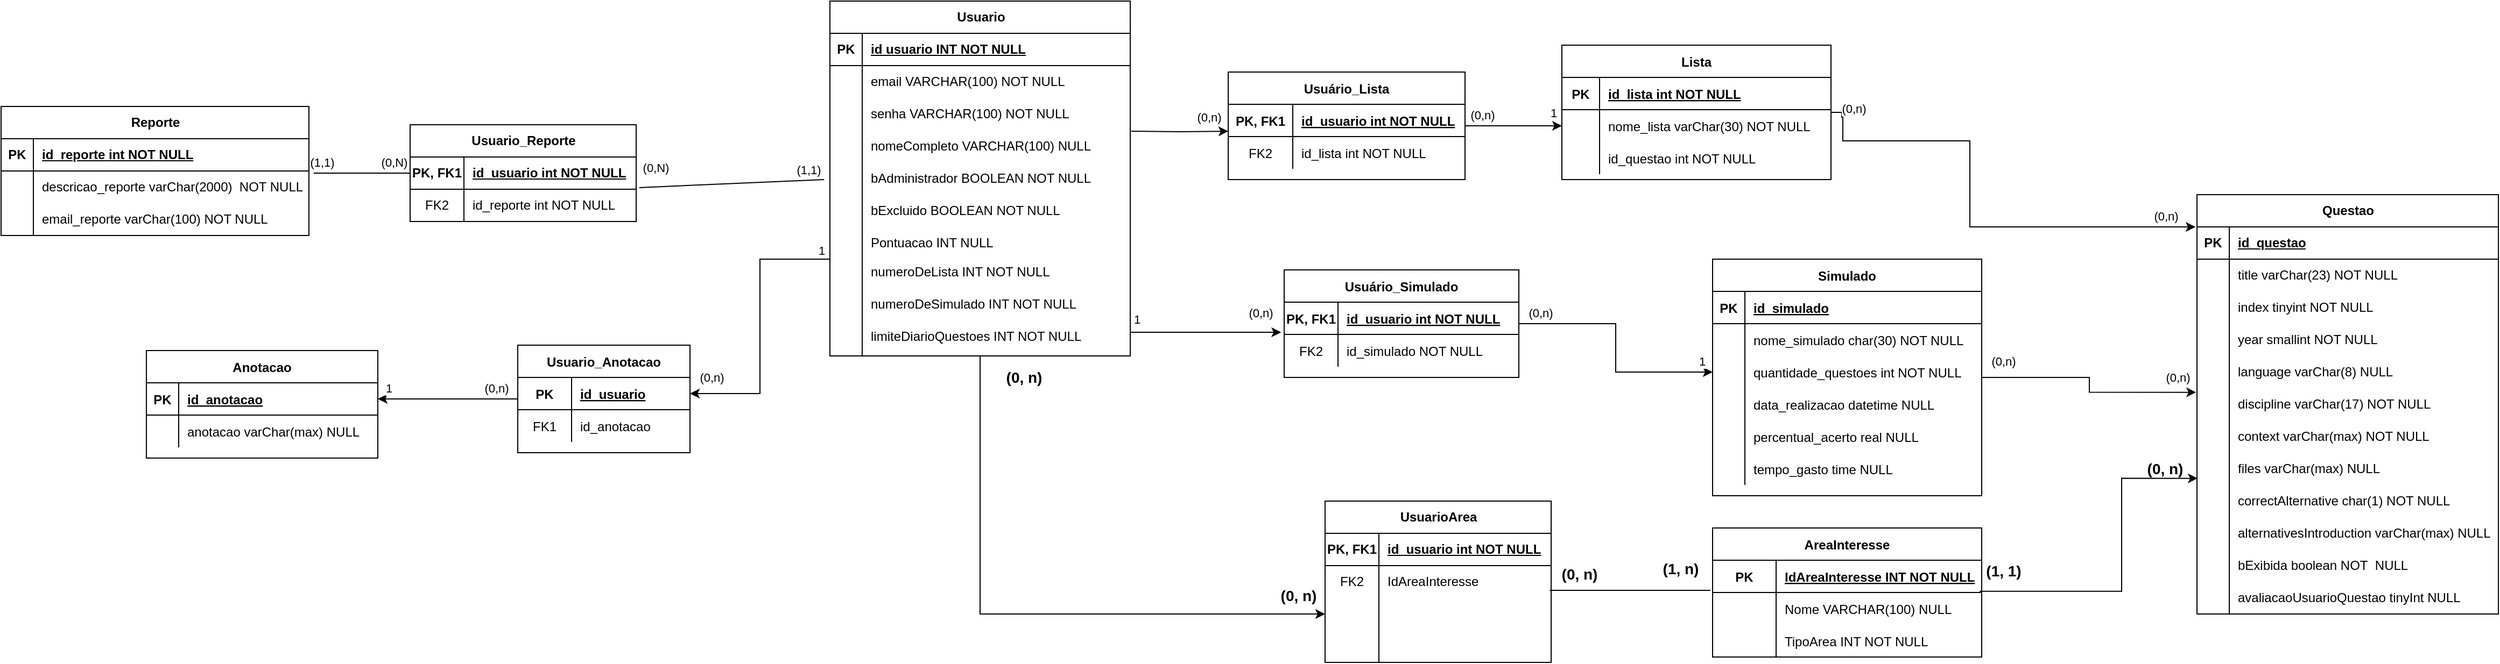 <mxfile version="27.1.4">
  <diagram id="R2lEEEUBdFMjLlhIrx00" name="Page-1">
    <mxGraphModel dx="1733" dy="363" grid="1" gridSize="10" guides="1" tooltips="1" connect="1" arrows="1" fold="1" page="1" pageScale="1" pageWidth="850" pageHeight="1100" math="0" shadow="0" extFonts="Permanent Marker^https://fonts.googleapis.com/css?family=Permanent+Marker">
      <root>
        <mxCell id="0" />
        <mxCell id="1" parent="0" />
        <mxCell id="TDiomGOSvmwpNplc4qGV-5" style="edgeStyle=orthogonalEdgeStyle;rounded=0;orthogonalLoop=1;jettySize=auto;html=1;entryX=-0.005;entryY=0.077;entryDx=0;entryDy=0;entryPerimeter=0;" edge="1" parent="1" source="TDiomGOSvmwpNplc4qGV-8" target="TDiomGOSvmwpNplc4qGV-100">
          <mxGeometry relative="1" as="geometry">
            <mxPoint x="1061" y="237" as="targetPoint" />
            <Array as="points">
              <mxPoint x="1060" y="233" />
              <mxPoint x="1060" y="238" />
              <mxPoint x="1061" y="238" />
              <mxPoint x="1061" y="260" />
              <mxPoint x="1179" y="260" />
              <mxPoint x="1179" y="340" />
            </Array>
          </mxGeometry>
        </mxCell>
        <mxCell id="TDiomGOSvmwpNplc4qGV-6" value="(0,n)" style="edgeLabel;html=1;align=center;verticalAlign=middle;resizable=0;points=[];" vertex="1" connectable="0" parent="TDiomGOSvmwpNplc4qGV-5">
          <mxGeometry x="0.802" y="1" relative="1" as="geometry">
            <mxPoint x="16" y="-9" as="offset" />
          </mxGeometry>
        </mxCell>
        <mxCell id="TDiomGOSvmwpNplc4qGV-7" value="(0,n)" style="edgeLabel;html=1;align=center;verticalAlign=middle;resizable=0;points=[];" vertex="1" connectable="0" parent="TDiomGOSvmwpNplc4qGV-5">
          <mxGeometry x="-0.796" y="1" relative="1" as="geometry">
            <mxPoint x="2" y="-29" as="offset" />
          </mxGeometry>
        </mxCell>
        <mxCell id="TDiomGOSvmwpNplc4qGV-8" value="Lista" style="shape=table;startSize=30;container=1;collapsible=1;childLayout=tableLayout;fixedRows=1;rowLines=0;fontStyle=1;align=center;resizeLast=1;" vertex="1" parent="1">
          <mxGeometry x="800" y="171" width="250" height="125" as="geometry">
            <mxRectangle x="410" y="100" width="70" height="30" as="alternateBounds" />
          </mxGeometry>
        </mxCell>
        <mxCell id="TDiomGOSvmwpNplc4qGV-9" value="" style="shape=partialRectangle;collapsible=0;dropTarget=0;pointerEvents=0;fillColor=none;points=[[0,0.5],[1,0.5]];portConstraint=eastwest;top=0;left=0;right=0;bottom=1;" vertex="1" parent="TDiomGOSvmwpNplc4qGV-8">
          <mxGeometry y="30" width="250" height="30" as="geometry" />
        </mxCell>
        <mxCell id="TDiomGOSvmwpNplc4qGV-10" value="PK" style="shape=partialRectangle;overflow=hidden;connectable=0;fillColor=none;top=0;left=0;bottom=0;right=0;fontStyle=1;" vertex="1" parent="TDiomGOSvmwpNplc4qGV-9">
          <mxGeometry width="35" height="30" as="geometry">
            <mxRectangle width="35" height="30" as="alternateBounds" />
          </mxGeometry>
        </mxCell>
        <mxCell id="TDiomGOSvmwpNplc4qGV-11" value="id_lista int NOT NULL " style="shape=partialRectangle;overflow=hidden;connectable=0;fillColor=none;top=0;left=0;bottom=0;right=0;align=left;spacingLeft=6;fontStyle=5;" vertex="1" parent="TDiomGOSvmwpNplc4qGV-9">
          <mxGeometry x="35" width="215" height="30" as="geometry">
            <mxRectangle width="215" height="30" as="alternateBounds" />
          </mxGeometry>
        </mxCell>
        <mxCell id="TDiomGOSvmwpNplc4qGV-12" value="" style="shape=partialRectangle;collapsible=0;dropTarget=0;pointerEvents=0;fillColor=none;points=[[0,0.5],[1,0.5]];portConstraint=eastwest;top=0;left=0;right=0;bottom=0;" vertex="1" parent="TDiomGOSvmwpNplc4qGV-8">
          <mxGeometry y="60" width="250" height="30" as="geometry" />
        </mxCell>
        <mxCell id="TDiomGOSvmwpNplc4qGV-13" value="" style="shape=partialRectangle;overflow=hidden;connectable=0;fillColor=none;top=0;left=0;bottom=0;right=0;" vertex="1" parent="TDiomGOSvmwpNplc4qGV-12">
          <mxGeometry width="35" height="30" as="geometry">
            <mxRectangle width="35" height="30" as="alternateBounds" />
          </mxGeometry>
        </mxCell>
        <mxCell id="TDiomGOSvmwpNplc4qGV-14" value="nome_lista varChar(30) NOT NULL" style="shape=partialRectangle;overflow=hidden;connectable=0;fillColor=none;top=0;left=0;bottom=0;right=0;align=left;spacingLeft=6;" vertex="1" parent="TDiomGOSvmwpNplc4qGV-12">
          <mxGeometry x="35" width="215" height="30" as="geometry">
            <mxRectangle width="215" height="30" as="alternateBounds" />
          </mxGeometry>
        </mxCell>
        <mxCell id="TDiomGOSvmwpNplc4qGV-15" value="" style="shape=partialRectangle;collapsible=0;dropTarget=0;pointerEvents=0;fillColor=none;points=[[0,0.5],[1,0.5]];portConstraint=eastwest;top=0;left=0;right=0;bottom=0;" vertex="1" parent="TDiomGOSvmwpNplc4qGV-8">
          <mxGeometry y="90" width="250" height="30" as="geometry" />
        </mxCell>
        <mxCell id="TDiomGOSvmwpNplc4qGV-16" value="" style="shape=partialRectangle;overflow=hidden;connectable=0;fillColor=none;top=0;left=0;bottom=0;right=0;" vertex="1" parent="TDiomGOSvmwpNplc4qGV-15">
          <mxGeometry width="35" height="30" as="geometry">
            <mxRectangle width="35" height="30" as="alternateBounds" />
          </mxGeometry>
        </mxCell>
        <mxCell id="TDiomGOSvmwpNplc4qGV-17" value="id_questao int NOT NULL" style="shape=partialRectangle;overflow=hidden;connectable=0;fillColor=none;top=0;left=0;bottom=0;right=0;align=left;spacingLeft=6;" vertex="1" parent="TDiomGOSvmwpNplc4qGV-15">
          <mxGeometry x="35" width="215" height="30" as="geometry">
            <mxRectangle width="215" height="30" as="alternateBounds" />
          </mxGeometry>
        </mxCell>
        <mxCell id="TDiomGOSvmwpNplc4qGV-18" style="edgeStyle=orthogonalEdgeStyle;rounded=0;orthogonalLoop=1;jettySize=auto;html=1;entryX=0;entryY=0.5;entryDx=0;entryDy=0;" edge="1" parent="1" source="TDiomGOSvmwpNplc4qGV-19" target="TDiomGOSvmwpNplc4qGV-12">
          <mxGeometry relative="1" as="geometry" />
        </mxCell>
        <mxCell id="TDiomGOSvmwpNplc4qGV-19" value="Usuário_Lista" style="shape=table;startSize=30;container=1;collapsible=1;childLayout=tableLayout;fixedRows=1;rowLines=0;fontStyle=1;align=center;resizeLast=1;" vertex="1" parent="1">
          <mxGeometry x="490" y="196" width="220" height="100" as="geometry">
            <mxRectangle x="410" y="100" width="70" height="30" as="alternateBounds" />
          </mxGeometry>
        </mxCell>
        <mxCell id="TDiomGOSvmwpNplc4qGV-20" value="" style="shape=partialRectangle;collapsible=0;dropTarget=0;pointerEvents=0;fillColor=none;points=[[0,0.5],[1,0.5]];portConstraint=eastwest;top=0;left=0;right=0;bottom=1;" vertex="1" parent="TDiomGOSvmwpNplc4qGV-19">
          <mxGeometry y="30" width="220" height="30" as="geometry" />
        </mxCell>
        <mxCell id="TDiomGOSvmwpNplc4qGV-21" value="PK, FK1" style="shape=partialRectangle;overflow=hidden;connectable=0;fillColor=none;top=0;left=0;bottom=0;right=0;fontStyle=1;" vertex="1" parent="TDiomGOSvmwpNplc4qGV-20">
          <mxGeometry width="60" height="30" as="geometry">
            <mxRectangle width="60" height="30" as="alternateBounds" />
          </mxGeometry>
        </mxCell>
        <mxCell id="TDiomGOSvmwpNplc4qGV-22" value="id_usuario int NOT NULL " style="shape=partialRectangle;overflow=hidden;connectable=0;fillColor=none;top=0;left=0;bottom=0;right=0;align=left;spacingLeft=6;fontStyle=5;" vertex="1" parent="TDiomGOSvmwpNplc4qGV-20">
          <mxGeometry x="60" width="160" height="30" as="geometry">
            <mxRectangle width="160" height="30" as="alternateBounds" />
          </mxGeometry>
        </mxCell>
        <mxCell id="TDiomGOSvmwpNplc4qGV-23" value="" style="shape=partialRectangle;collapsible=0;dropTarget=0;pointerEvents=0;fillColor=none;points=[[0,0.5],[1,0.5]];portConstraint=eastwest;top=0;left=0;right=0;bottom=0;" vertex="1" parent="TDiomGOSvmwpNplc4qGV-19">
          <mxGeometry y="60" width="220" height="30" as="geometry" />
        </mxCell>
        <mxCell id="TDiomGOSvmwpNplc4qGV-24" value="FK2" style="shape=partialRectangle;overflow=hidden;connectable=0;fillColor=none;top=0;left=0;bottom=0;right=0;" vertex="1" parent="TDiomGOSvmwpNplc4qGV-23">
          <mxGeometry width="60" height="30" as="geometry">
            <mxRectangle width="60" height="30" as="alternateBounds" />
          </mxGeometry>
        </mxCell>
        <mxCell id="TDiomGOSvmwpNplc4qGV-25" value="id_lista int NOT NULL" style="shape=partialRectangle;overflow=hidden;connectable=0;fillColor=none;top=0;left=0;bottom=0;right=0;align=left;spacingLeft=6;" vertex="1" parent="TDiomGOSvmwpNplc4qGV-23">
          <mxGeometry x="60" width="160" height="30" as="geometry">
            <mxRectangle width="160" height="30" as="alternateBounds" />
          </mxGeometry>
        </mxCell>
        <mxCell id="TDiomGOSvmwpNplc4qGV-26" style="edgeStyle=orthogonalEdgeStyle;rounded=0;orthogonalLoop=1;jettySize=auto;html=1;entryX=0;entryY=0.833;entryDx=0;entryDy=0;entryPerimeter=0;" edge="1" parent="1" target="TDiomGOSvmwpNplc4qGV-20">
          <mxGeometry relative="1" as="geometry">
            <mxPoint x="400" y="251" as="sourcePoint" />
          </mxGeometry>
        </mxCell>
        <mxCell id="TDiomGOSvmwpNplc4qGV-27" value="(0,n)" style="edgeLabel;html=1;align=center;verticalAlign=middle;resizable=0;points=[];" vertex="1" connectable="0" parent="TDiomGOSvmwpNplc4qGV-26">
          <mxGeometry x="0.596" y="1" relative="1" as="geometry">
            <mxPoint y="-12" as="offset" />
          </mxGeometry>
        </mxCell>
        <mxCell id="TDiomGOSvmwpNplc4qGV-29" value="(0,n)" style="edgeLabel;html=1;align=center;verticalAlign=middle;resizable=0;points=[];" vertex="1" connectable="0" parent="1">
          <mxGeometry x="721" y="235" as="geometry">
            <mxPoint x="5" y="1" as="offset" />
          </mxGeometry>
        </mxCell>
        <mxCell id="TDiomGOSvmwpNplc4qGV-30" value="1" style="edgeLabel;html=1;align=center;verticalAlign=middle;resizable=0;points=[];" vertex="1" connectable="0" parent="1">
          <mxGeometry x="792" y="234" as="geometry" />
        </mxCell>
        <mxCell id="TDiomGOSvmwpNplc4qGV-77" value="Usuario_Reporte" style="shape=table;startSize=30;container=1;collapsible=1;childLayout=tableLayout;fixedRows=1;rowLines=0;fontStyle=1;align=center;resizeLast=1;html=1;" vertex="1" parent="1">
          <mxGeometry x="-270" y="245" width="210" height="90" as="geometry" />
        </mxCell>
        <mxCell id="TDiomGOSvmwpNplc4qGV-78" value="" style="shape=tableRow;horizontal=0;startSize=0;swimlaneHead=0;swimlaneBody=0;fillColor=none;collapsible=0;dropTarget=0;points=[[0,0.5],[1,0.5]];portConstraint=eastwest;top=0;left=0;right=0;bottom=1;" vertex="1" parent="TDiomGOSvmwpNplc4qGV-77">
          <mxGeometry y="30" width="210" height="30" as="geometry" />
        </mxCell>
        <mxCell id="TDiomGOSvmwpNplc4qGV-79" value="PK, FK1" style="shape=partialRectangle;connectable=0;fillColor=none;top=0;left=0;bottom=0;right=0;fontStyle=1;overflow=hidden;whiteSpace=wrap;html=1;" vertex="1" parent="TDiomGOSvmwpNplc4qGV-78">
          <mxGeometry width="50" height="30" as="geometry">
            <mxRectangle width="50" height="30" as="alternateBounds" />
          </mxGeometry>
        </mxCell>
        <mxCell id="TDiomGOSvmwpNplc4qGV-80" value="id_usuario int NOT NULL" style="shape=partialRectangle;connectable=0;fillColor=none;top=0;left=0;bottom=0;right=0;align=left;spacingLeft=6;fontStyle=5;overflow=hidden;whiteSpace=wrap;html=1;" vertex="1" parent="TDiomGOSvmwpNplc4qGV-78">
          <mxGeometry x="50" width="160" height="30" as="geometry">
            <mxRectangle width="160" height="30" as="alternateBounds" />
          </mxGeometry>
        </mxCell>
        <mxCell id="TDiomGOSvmwpNplc4qGV-81" value="" style="shape=tableRow;horizontal=0;startSize=0;swimlaneHead=0;swimlaneBody=0;fillColor=none;collapsible=0;dropTarget=0;points=[[0,0.5],[1,0.5]];portConstraint=eastwest;top=0;left=0;right=0;bottom=0;" vertex="1" parent="TDiomGOSvmwpNplc4qGV-77">
          <mxGeometry y="60" width="210" height="30" as="geometry" />
        </mxCell>
        <mxCell id="TDiomGOSvmwpNplc4qGV-82" value="FK2" style="shape=partialRectangle;connectable=0;fillColor=none;top=0;left=0;bottom=0;right=0;editable=1;overflow=hidden;whiteSpace=wrap;html=1;" vertex="1" parent="TDiomGOSvmwpNplc4qGV-81">
          <mxGeometry width="50" height="30" as="geometry">
            <mxRectangle width="50" height="30" as="alternateBounds" />
          </mxGeometry>
        </mxCell>
        <mxCell id="TDiomGOSvmwpNplc4qGV-83" value="id_reporte int NOT NULL" style="shape=partialRectangle;connectable=0;fillColor=none;top=0;left=0;bottom=0;right=0;align=left;spacingLeft=6;overflow=hidden;whiteSpace=wrap;html=1;" vertex="1" parent="TDiomGOSvmwpNplc4qGV-81">
          <mxGeometry x="50" width="160" height="30" as="geometry">
            <mxRectangle width="160" height="30" as="alternateBounds" />
          </mxGeometry>
        </mxCell>
        <mxCell id="TDiomGOSvmwpNplc4qGV-84" value="Reporte" style="shape=table;startSize=30;container=1;collapsible=1;childLayout=tableLayout;fixedRows=1;rowLines=0;fontStyle=1;align=center;resizeLast=1;html=1;" vertex="1" parent="1">
          <mxGeometry x="-650" y="228" width="286" height="120" as="geometry" />
        </mxCell>
        <mxCell id="TDiomGOSvmwpNplc4qGV-85" value="" style="shape=tableRow;horizontal=0;startSize=0;swimlaneHead=0;swimlaneBody=0;fillColor=none;collapsible=0;dropTarget=0;points=[[0,0.5],[1,0.5]];portConstraint=eastwest;top=0;left=0;right=0;bottom=1;" vertex="1" parent="TDiomGOSvmwpNplc4qGV-84">
          <mxGeometry y="30" width="286" height="30" as="geometry" />
        </mxCell>
        <mxCell id="TDiomGOSvmwpNplc4qGV-86" value="PK" style="shape=partialRectangle;connectable=0;fillColor=none;top=0;left=0;bottom=0;right=0;fontStyle=1;overflow=hidden;whiteSpace=wrap;html=1;" vertex="1" parent="TDiomGOSvmwpNplc4qGV-85">
          <mxGeometry width="30" height="30" as="geometry">
            <mxRectangle width="30" height="30" as="alternateBounds" />
          </mxGeometry>
        </mxCell>
        <mxCell id="TDiomGOSvmwpNplc4qGV-87" value="id_reporte int NOT NULL" style="shape=partialRectangle;connectable=0;fillColor=none;top=0;left=0;bottom=0;right=0;align=left;spacingLeft=6;fontStyle=5;overflow=hidden;whiteSpace=wrap;html=1;" vertex="1" parent="TDiomGOSvmwpNplc4qGV-85">
          <mxGeometry x="30" width="256" height="30" as="geometry">
            <mxRectangle width="256" height="30" as="alternateBounds" />
          </mxGeometry>
        </mxCell>
        <mxCell id="TDiomGOSvmwpNplc4qGV-88" value="" style="shape=tableRow;horizontal=0;startSize=0;swimlaneHead=0;swimlaneBody=0;fillColor=none;collapsible=0;dropTarget=0;points=[[0,0.5],[1,0.5]];portConstraint=eastwest;top=0;left=0;right=0;bottom=0;" vertex="1" parent="TDiomGOSvmwpNplc4qGV-84">
          <mxGeometry y="60" width="286" height="30" as="geometry" />
        </mxCell>
        <mxCell id="TDiomGOSvmwpNplc4qGV-89" value="" style="shape=partialRectangle;connectable=0;fillColor=none;top=0;left=0;bottom=0;right=0;editable=1;overflow=hidden;whiteSpace=wrap;html=1;" vertex="1" parent="TDiomGOSvmwpNplc4qGV-88">
          <mxGeometry width="30" height="30" as="geometry">
            <mxRectangle width="30" height="30" as="alternateBounds" />
          </mxGeometry>
        </mxCell>
        <mxCell id="TDiomGOSvmwpNplc4qGV-90" value="descricao_reporte varChar(2000)&amp;nbsp; NOT NULL" style="shape=partialRectangle;connectable=0;fillColor=none;top=0;left=0;bottom=0;right=0;align=left;spacingLeft=6;overflow=hidden;whiteSpace=wrap;html=1;" vertex="1" parent="TDiomGOSvmwpNplc4qGV-88">
          <mxGeometry x="30" width="256" height="30" as="geometry">
            <mxRectangle width="256" height="30" as="alternateBounds" />
          </mxGeometry>
        </mxCell>
        <mxCell id="TDiomGOSvmwpNplc4qGV-91" value="" style="shape=tableRow;horizontal=0;startSize=0;swimlaneHead=0;swimlaneBody=0;fillColor=none;collapsible=0;dropTarget=0;points=[[0,0.5],[1,0.5]];portConstraint=eastwest;top=0;left=0;right=0;bottom=0;" vertex="1" parent="TDiomGOSvmwpNplc4qGV-84">
          <mxGeometry y="90" width="286" height="30" as="geometry" />
        </mxCell>
        <mxCell id="TDiomGOSvmwpNplc4qGV-92" value="" style="shape=partialRectangle;connectable=0;fillColor=none;top=0;left=0;bottom=0;right=0;editable=1;overflow=hidden;whiteSpace=wrap;html=1;" vertex="1" parent="TDiomGOSvmwpNplc4qGV-91">
          <mxGeometry width="30" height="30" as="geometry">
            <mxRectangle width="30" height="30" as="alternateBounds" />
          </mxGeometry>
        </mxCell>
        <mxCell id="TDiomGOSvmwpNplc4qGV-93" value="email_reporte varChar(100) NOT NULL" style="shape=partialRectangle;connectable=0;fillColor=none;top=0;left=0;bottom=0;right=0;align=left;spacingLeft=6;overflow=hidden;whiteSpace=wrap;html=1;" vertex="1" parent="TDiomGOSvmwpNplc4qGV-91">
          <mxGeometry x="30" width="256" height="30" as="geometry">
            <mxRectangle width="256" height="30" as="alternateBounds" />
          </mxGeometry>
        </mxCell>
        <mxCell id="TDiomGOSvmwpNplc4qGV-94" value="" style="endArrow=none;html=1;rounded=0;entryX=0;entryY=0.5;entryDx=0;entryDy=0;exitX=1.015;exitY=0.067;exitDx=0;exitDy=0;exitPerimeter=0;" edge="1" parent="1" target="TDiomGOSvmwpNplc4qGV-78" source="TDiomGOSvmwpNplc4qGV-88">
          <mxGeometry relative="1" as="geometry">
            <mxPoint x="-1060" y="290" as="sourcePoint" />
            <mxPoint x="-520" y="334" as="targetPoint" />
          </mxGeometry>
        </mxCell>
        <mxCell id="TDiomGOSvmwpNplc4qGV-95" value="(0,N)" style="edgeLabel;html=1;align=center;verticalAlign=middle;resizable=0;points=[];" vertex="1" connectable="0" parent="TDiomGOSvmwpNplc4qGV-94">
          <mxGeometry x="-0.775" y="2" relative="1" as="geometry">
            <mxPoint x="64" y="-8" as="offset" />
          </mxGeometry>
        </mxCell>
        <mxCell id="TDiomGOSvmwpNplc4qGV-96" value="" style="endArrow=none;html=1;rounded=0;exitX=1.014;exitY=0.948;exitDx=0;exitDy=0;exitPerimeter=0;entryX=-0.03;entryY=-0.134;entryDx=0;entryDy=0;entryPerimeter=0;" edge="1" parent="1" source="TDiomGOSvmwpNplc4qGV-78">
          <mxGeometry relative="1" as="geometry">
            <mxPoint x="-680" y="334" as="sourcePoint" />
            <mxPoint x="114.6" y="295.98" as="targetPoint" />
          </mxGeometry>
        </mxCell>
        <mxCell id="TDiomGOSvmwpNplc4qGV-97" value="(1,1)" style="edgeLabel;html=1;align=center;verticalAlign=middle;resizable=0;points=[];" vertex="1" connectable="0" parent="1">
          <mxGeometry x="-370" y="290" as="geometry">
            <mxPoint x="18" y="-10" as="offset" />
          </mxGeometry>
        </mxCell>
        <mxCell id="TDiomGOSvmwpNplc4qGV-98" value="(0,N)" style="edgeLabel;html=1;align=center;verticalAlign=middle;resizable=0;points=[];" vertex="1" connectable="0" parent="1">
          <mxGeometry x="-60" y="295" as="geometry">
            <mxPoint x="18" y="-10" as="offset" />
          </mxGeometry>
        </mxCell>
        <mxCell id="TDiomGOSvmwpNplc4qGV-99" value="(1,1)" style="edgeLabel;html=1;align=center;verticalAlign=middle;resizable=0;points=[];" vertex="1" connectable="0" parent="1">
          <mxGeometry x="-220" y="280" as="geometry">
            <mxPoint x="320" y="7" as="offset" />
          </mxGeometry>
        </mxCell>
        <mxCell id="TDiomGOSvmwpNplc4qGV-100" value="Questao" style="shape=table;startSize=30;container=1;collapsible=1;childLayout=tableLayout;fixedRows=1;rowLines=0;fontStyle=1;align=center;resizeLast=1;html=1;" vertex="1" parent="1">
          <mxGeometry x="1390" y="310" width="280" height="390" as="geometry" />
        </mxCell>
        <mxCell id="TDiomGOSvmwpNplc4qGV-101" value="" style="shape=tableRow;horizontal=0;startSize=0;swimlaneHead=0;swimlaneBody=0;fillColor=none;collapsible=0;dropTarget=0;points=[[0,0.5],[1,0.5]];portConstraint=eastwest;top=0;left=0;right=0;bottom=1;" vertex="1" parent="TDiomGOSvmwpNplc4qGV-100">
          <mxGeometry y="30" width="280" height="30" as="geometry" />
        </mxCell>
        <mxCell id="TDiomGOSvmwpNplc4qGV-102" value="PK" style="shape=partialRectangle;connectable=0;fillColor=none;top=0;left=0;bottom=0;right=0;fontStyle=1;overflow=hidden;whiteSpace=wrap;html=1;" vertex="1" parent="TDiomGOSvmwpNplc4qGV-101">
          <mxGeometry width="30" height="30" as="geometry">
            <mxRectangle width="30" height="30" as="alternateBounds" />
          </mxGeometry>
        </mxCell>
        <mxCell id="TDiomGOSvmwpNplc4qGV-103" value="id_questao" style="shape=partialRectangle;connectable=0;fillColor=none;top=0;left=0;bottom=0;right=0;align=left;spacingLeft=6;fontStyle=5;overflow=hidden;whiteSpace=wrap;html=1;" vertex="1" parent="TDiomGOSvmwpNplc4qGV-101">
          <mxGeometry x="30" width="250" height="30" as="geometry">
            <mxRectangle width="250" height="30" as="alternateBounds" />
          </mxGeometry>
        </mxCell>
        <mxCell id="TDiomGOSvmwpNplc4qGV-104" value="" style="shape=tableRow;horizontal=0;startSize=0;swimlaneHead=0;swimlaneBody=0;fillColor=none;collapsible=0;dropTarget=0;points=[[0,0.5],[1,0.5]];portConstraint=eastwest;top=0;left=0;right=0;bottom=0;" vertex="1" parent="TDiomGOSvmwpNplc4qGV-100">
          <mxGeometry y="60" width="280" height="30" as="geometry" />
        </mxCell>
        <mxCell id="TDiomGOSvmwpNplc4qGV-105" value="" style="shape=partialRectangle;connectable=0;fillColor=none;top=0;left=0;bottom=0;right=0;editable=1;overflow=hidden;whiteSpace=wrap;html=1;" vertex="1" parent="TDiomGOSvmwpNplc4qGV-104">
          <mxGeometry width="30" height="30" as="geometry">
            <mxRectangle width="30" height="30" as="alternateBounds" />
          </mxGeometry>
        </mxCell>
        <mxCell id="TDiomGOSvmwpNplc4qGV-106" value="title varChar(23) NOT NULL" style="shape=partialRectangle;connectable=0;fillColor=none;top=0;left=0;bottom=0;right=0;align=left;spacingLeft=6;overflow=hidden;whiteSpace=wrap;html=1;" vertex="1" parent="TDiomGOSvmwpNplc4qGV-104">
          <mxGeometry x="30" width="250" height="30" as="geometry">
            <mxRectangle width="250" height="30" as="alternateBounds" />
          </mxGeometry>
        </mxCell>
        <mxCell id="TDiomGOSvmwpNplc4qGV-107" value="" style="shape=tableRow;horizontal=0;startSize=0;swimlaneHead=0;swimlaneBody=0;fillColor=none;collapsible=0;dropTarget=0;points=[[0,0.5],[1,0.5]];portConstraint=eastwest;top=0;left=0;right=0;bottom=0;" vertex="1" parent="TDiomGOSvmwpNplc4qGV-100">
          <mxGeometry y="90" width="280" height="30" as="geometry" />
        </mxCell>
        <mxCell id="TDiomGOSvmwpNplc4qGV-108" value="" style="shape=partialRectangle;connectable=0;fillColor=none;top=0;left=0;bottom=0;right=0;editable=1;overflow=hidden;whiteSpace=wrap;html=1;" vertex="1" parent="TDiomGOSvmwpNplc4qGV-107">
          <mxGeometry width="30" height="30" as="geometry">
            <mxRectangle width="30" height="30" as="alternateBounds" />
          </mxGeometry>
        </mxCell>
        <mxCell id="TDiomGOSvmwpNplc4qGV-109" value="index tinyint NOT NULL" style="shape=partialRectangle;connectable=0;fillColor=none;top=0;left=0;bottom=0;right=0;align=left;spacingLeft=6;overflow=hidden;whiteSpace=wrap;html=1;" vertex="1" parent="TDiomGOSvmwpNplc4qGV-107">
          <mxGeometry x="30" width="250" height="30" as="geometry">
            <mxRectangle width="250" height="30" as="alternateBounds" />
          </mxGeometry>
        </mxCell>
        <mxCell id="TDiomGOSvmwpNplc4qGV-110" value="" style="shape=tableRow;horizontal=0;startSize=0;swimlaneHead=0;swimlaneBody=0;fillColor=none;collapsible=0;dropTarget=0;points=[[0,0.5],[1,0.5]];portConstraint=eastwest;top=0;left=0;right=0;bottom=0;" vertex="1" parent="TDiomGOSvmwpNplc4qGV-100">
          <mxGeometry y="120" width="280" height="30" as="geometry" />
        </mxCell>
        <mxCell id="TDiomGOSvmwpNplc4qGV-111" value="" style="shape=partialRectangle;connectable=0;fillColor=none;top=0;left=0;bottom=0;right=0;editable=1;overflow=hidden;whiteSpace=wrap;html=1;" vertex="1" parent="TDiomGOSvmwpNplc4qGV-110">
          <mxGeometry width="30" height="30" as="geometry">
            <mxRectangle width="30" height="30" as="alternateBounds" />
          </mxGeometry>
        </mxCell>
        <mxCell id="TDiomGOSvmwpNplc4qGV-112" value="year smallint NOT NULL" style="shape=partialRectangle;connectable=0;fillColor=none;top=0;left=0;bottom=0;right=0;align=left;spacingLeft=6;overflow=hidden;whiteSpace=wrap;html=1;" vertex="1" parent="TDiomGOSvmwpNplc4qGV-110">
          <mxGeometry x="30" width="250" height="30" as="geometry">
            <mxRectangle width="250" height="30" as="alternateBounds" />
          </mxGeometry>
        </mxCell>
        <mxCell id="TDiomGOSvmwpNplc4qGV-113" value="" style="shape=tableRow;horizontal=0;startSize=0;swimlaneHead=0;swimlaneBody=0;fillColor=none;collapsible=0;dropTarget=0;points=[[0,0.5],[1,0.5]];portConstraint=eastwest;top=0;left=0;right=0;bottom=0;" vertex="1" parent="TDiomGOSvmwpNplc4qGV-100">
          <mxGeometry y="150" width="280" height="30" as="geometry" />
        </mxCell>
        <mxCell id="TDiomGOSvmwpNplc4qGV-114" value="" style="shape=partialRectangle;connectable=0;fillColor=none;top=0;left=0;bottom=0;right=0;editable=1;overflow=hidden;whiteSpace=wrap;html=1;" vertex="1" parent="TDiomGOSvmwpNplc4qGV-113">
          <mxGeometry width="30" height="30" as="geometry">
            <mxRectangle width="30" height="30" as="alternateBounds" />
          </mxGeometry>
        </mxCell>
        <mxCell id="TDiomGOSvmwpNplc4qGV-115" value="language varC&lt;span style=&quot;background-color: transparent; color: light-dark(rgb(0, 0, 0), rgb(255, 255, 255));&quot;&gt;har(8) NULL&lt;/span&gt;" style="shape=partialRectangle;connectable=0;fillColor=none;top=0;left=0;bottom=0;right=0;align=left;spacingLeft=6;overflow=hidden;whiteSpace=wrap;html=1;" vertex="1" parent="TDiomGOSvmwpNplc4qGV-113">
          <mxGeometry x="30" width="250" height="30" as="geometry">
            <mxRectangle width="250" height="30" as="alternateBounds" />
          </mxGeometry>
        </mxCell>
        <mxCell id="TDiomGOSvmwpNplc4qGV-116" value="" style="shape=tableRow;horizontal=0;startSize=0;swimlaneHead=0;swimlaneBody=0;fillColor=none;collapsible=0;dropTarget=0;points=[[0,0.5],[1,0.5]];portConstraint=eastwest;top=0;left=0;right=0;bottom=0;" vertex="1" parent="TDiomGOSvmwpNplc4qGV-100">
          <mxGeometry y="180" width="280" height="30" as="geometry" />
        </mxCell>
        <mxCell id="TDiomGOSvmwpNplc4qGV-117" value="" style="shape=partialRectangle;connectable=0;fillColor=none;top=0;left=0;bottom=0;right=0;editable=1;overflow=hidden;whiteSpace=wrap;html=1;" vertex="1" parent="TDiomGOSvmwpNplc4qGV-116">
          <mxGeometry width="30" height="30" as="geometry">
            <mxRectangle width="30" height="30" as="alternateBounds" />
          </mxGeometry>
        </mxCell>
        <mxCell id="TDiomGOSvmwpNplc4qGV-118" value="discipline varChar(17) NOT NULL" style="shape=partialRectangle;connectable=0;fillColor=none;top=0;left=0;bottom=0;right=0;align=left;spacingLeft=6;overflow=hidden;whiteSpace=wrap;html=1;" vertex="1" parent="TDiomGOSvmwpNplc4qGV-116">
          <mxGeometry x="30" width="250" height="30" as="geometry">
            <mxRectangle width="250" height="30" as="alternateBounds" />
          </mxGeometry>
        </mxCell>
        <mxCell id="TDiomGOSvmwpNplc4qGV-119" value="" style="shape=tableRow;horizontal=0;startSize=0;swimlaneHead=0;swimlaneBody=0;fillColor=none;collapsible=0;dropTarget=0;points=[[0,0.5],[1,0.5]];portConstraint=eastwest;top=0;left=0;right=0;bottom=0;" vertex="1" parent="TDiomGOSvmwpNplc4qGV-100">
          <mxGeometry y="210" width="280" height="30" as="geometry" />
        </mxCell>
        <mxCell id="TDiomGOSvmwpNplc4qGV-120" value="" style="shape=partialRectangle;connectable=0;fillColor=none;top=0;left=0;bottom=0;right=0;editable=1;overflow=hidden;whiteSpace=wrap;html=1;" vertex="1" parent="TDiomGOSvmwpNplc4qGV-119">
          <mxGeometry width="30" height="30" as="geometry">
            <mxRectangle width="30" height="30" as="alternateBounds" />
          </mxGeometry>
        </mxCell>
        <mxCell id="TDiomGOSvmwpNplc4qGV-121" value="context varChar(max) NOT NULL" style="shape=partialRectangle;connectable=0;fillColor=none;top=0;left=0;bottom=0;right=0;align=left;spacingLeft=6;overflow=hidden;whiteSpace=wrap;html=1;" vertex="1" parent="TDiomGOSvmwpNplc4qGV-119">
          <mxGeometry x="30" width="250" height="30" as="geometry">
            <mxRectangle width="250" height="30" as="alternateBounds" />
          </mxGeometry>
        </mxCell>
        <mxCell id="TDiomGOSvmwpNplc4qGV-122" value="" style="shape=tableRow;horizontal=0;startSize=0;swimlaneHead=0;swimlaneBody=0;fillColor=none;collapsible=0;dropTarget=0;points=[[0,0.5],[1,0.5]];portConstraint=eastwest;top=0;left=0;right=0;bottom=0;" vertex="1" parent="TDiomGOSvmwpNplc4qGV-100">
          <mxGeometry y="240" width="280" height="30" as="geometry" />
        </mxCell>
        <mxCell id="TDiomGOSvmwpNplc4qGV-123" value="" style="shape=partialRectangle;connectable=0;fillColor=none;top=0;left=0;bottom=0;right=0;editable=1;overflow=hidden;whiteSpace=wrap;html=1;" vertex="1" parent="TDiomGOSvmwpNplc4qGV-122">
          <mxGeometry width="30" height="30" as="geometry">
            <mxRectangle width="30" height="30" as="alternateBounds" />
          </mxGeometry>
        </mxCell>
        <mxCell id="TDiomGOSvmwpNplc4qGV-124" value="files varChar(max) NULL" style="shape=partialRectangle;connectable=0;fillColor=none;top=0;left=0;bottom=0;right=0;align=left;spacingLeft=6;overflow=hidden;whiteSpace=wrap;html=1;" vertex="1" parent="TDiomGOSvmwpNplc4qGV-122">
          <mxGeometry x="30" width="250" height="30" as="geometry">
            <mxRectangle width="250" height="30" as="alternateBounds" />
          </mxGeometry>
        </mxCell>
        <mxCell id="TDiomGOSvmwpNplc4qGV-125" value="" style="shape=tableRow;horizontal=0;startSize=0;swimlaneHead=0;swimlaneBody=0;fillColor=none;collapsible=0;dropTarget=0;points=[[0,0.5],[1,0.5]];portConstraint=eastwest;top=0;left=0;right=0;bottom=0;" vertex="1" parent="TDiomGOSvmwpNplc4qGV-100">
          <mxGeometry y="270" width="280" height="30" as="geometry" />
        </mxCell>
        <mxCell id="TDiomGOSvmwpNplc4qGV-126" value="" style="shape=partialRectangle;connectable=0;fillColor=none;top=0;left=0;bottom=0;right=0;editable=1;overflow=hidden;whiteSpace=wrap;html=1;" vertex="1" parent="TDiomGOSvmwpNplc4qGV-125">
          <mxGeometry width="30" height="30" as="geometry">
            <mxRectangle width="30" height="30" as="alternateBounds" />
          </mxGeometry>
        </mxCell>
        <mxCell id="TDiomGOSvmwpNplc4qGV-127" value="correctAlternative char(1) NOT NULL" style="shape=partialRectangle;connectable=0;fillColor=none;top=0;left=0;bottom=0;right=0;align=left;spacingLeft=6;overflow=hidden;whiteSpace=wrap;html=1;" vertex="1" parent="TDiomGOSvmwpNplc4qGV-125">
          <mxGeometry x="30" width="250" height="30" as="geometry">
            <mxRectangle width="250" height="30" as="alternateBounds" />
          </mxGeometry>
        </mxCell>
        <mxCell id="TDiomGOSvmwpNplc4qGV-128" value="" style="shape=tableRow;horizontal=0;startSize=0;swimlaneHead=0;swimlaneBody=0;fillColor=none;collapsible=0;dropTarget=0;points=[[0,0.5],[1,0.5]];portConstraint=eastwest;top=0;left=0;right=0;bottom=0;" vertex="1" parent="TDiomGOSvmwpNplc4qGV-100">
          <mxGeometry y="300" width="280" height="30" as="geometry" />
        </mxCell>
        <mxCell id="TDiomGOSvmwpNplc4qGV-129" value="" style="shape=partialRectangle;connectable=0;fillColor=none;top=0;left=0;bottom=0;right=0;editable=1;overflow=hidden;whiteSpace=wrap;html=1;" vertex="1" parent="TDiomGOSvmwpNplc4qGV-128">
          <mxGeometry width="30" height="30" as="geometry">
            <mxRectangle width="30" height="30" as="alternateBounds" />
          </mxGeometry>
        </mxCell>
        <mxCell id="TDiomGOSvmwpNplc4qGV-130" value="alternativesIntroduction varChar(max) NULL" style="shape=partialRectangle;connectable=0;fillColor=none;top=0;left=0;bottom=0;right=0;align=left;spacingLeft=6;overflow=hidden;whiteSpace=wrap;html=1;" vertex="1" parent="TDiomGOSvmwpNplc4qGV-128">
          <mxGeometry x="30" width="250" height="30" as="geometry">
            <mxRectangle width="250" height="30" as="alternateBounds" />
          </mxGeometry>
        </mxCell>
        <mxCell id="TDiomGOSvmwpNplc4qGV-131" value="" style="shape=tableRow;horizontal=0;startSize=0;swimlaneHead=0;swimlaneBody=0;fillColor=none;collapsible=0;dropTarget=0;points=[[0,0.5],[1,0.5]];portConstraint=eastwest;top=0;left=0;right=0;bottom=0;" vertex="1" parent="TDiomGOSvmwpNplc4qGV-100">
          <mxGeometry y="330" width="280" height="30" as="geometry" />
        </mxCell>
        <mxCell id="TDiomGOSvmwpNplc4qGV-132" value="" style="shape=partialRectangle;connectable=0;fillColor=none;top=0;left=0;bottom=0;right=0;editable=1;overflow=hidden;whiteSpace=wrap;html=1;" vertex="1" parent="TDiomGOSvmwpNplc4qGV-131">
          <mxGeometry width="30" height="30" as="geometry">
            <mxRectangle width="30" height="30" as="alternateBounds" />
          </mxGeometry>
        </mxCell>
        <mxCell id="TDiomGOSvmwpNplc4qGV-133" value="bExibida boolean NOT&amp;nbsp; NULL" style="shape=partialRectangle;connectable=0;fillColor=none;top=0;left=0;bottom=0;right=0;align=left;spacingLeft=6;overflow=hidden;whiteSpace=wrap;html=1;" vertex="1" parent="TDiomGOSvmwpNplc4qGV-131">
          <mxGeometry x="30" width="250" height="30" as="geometry">
            <mxRectangle width="250" height="30" as="alternateBounds" />
          </mxGeometry>
        </mxCell>
        <mxCell id="TDiomGOSvmwpNplc4qGV-134" value="" style="shape=tableRow;horizontal=0;startSize=0;swimlaneHead=0;swimlaneBody=0;fillColor=none;collapsible=0;dropTarget=0;points=[[0,0.5],[1,0.5]];portConstraint=eastwest;top=0;left=0;right=0;bottom=0;" vertex="1" parent="TDiomGOSvmwpNplc4qGV-100">
          <mxGeometry y="360" width="280" height="30" as="geometry" />
        </mxCell>
        <mxCell id="TDiomGOSvmwpNplc4qGV-135" value="" style="shape=partialRectangle;connectable=0;fillColor=none;top=0;left=0;bottom=0;right=0;editable=1;overflow=hidden;whiteSpace=wrap;html=1;" vertex="1" parent="TDiomGOSvmwpNplc4qGV-134">
          <mxGeometry width="30" height="30" as="geometry">
            <mxRectangle width="30" height="30" as="alternateBounds" />
          </mxGeometry>
        </mxCell>
        <mxCell id="TDiomGOSvmwpNplc4qGV-136" value="avaliacaoUsuarioQuestao tinyInt NULL" style="shape=partialRectangle;connectable=0;fillColor=none;top=0;left=0;bottom=0;right=0;align=left;spacingLeft=6;overflow=hidden;whiteSpace=wrap;html=1;" vertex="1" parent="TDiomGOSvmwpNplc4qGV-134">
          <mxGeometry x="30" width="250" height="30" as="geometry">
            <mxRectangle width="250" height="30" as="alternateBounds" />
          </mxGeometry>
        </mxCell>
        <mxCell id="TDiomGOSvmwpNplc4qGV-189" style="edgeStyle=orthogonalEdgeStyle;rounded=0;orthogonalLoop=1;jettySize=auto;html=1;entryX=1;entryY=0.5;entryDx=0;entryDy=0;" edge="1" parent="1" source="PUtDKY7gk_9w-eYAS1PP-60" target="TDiomGOSvmwpNplc4qGV-182">
          <mxGeometry relative="1" as="geometry">
            <Array as="points">
              <mxPoint x="55" y="370" />
              <mxPoint x="55" y="495" />
            </Array>
          </mxGeometry>
        </mxCell>
        <mxCell id="TDiomGOSvmwpNplc4qGV-198" style="edgeStyle=orthogonalEdgeStyle;rounded=0;orthogonalLoop=1;jettySize=auto;html=1;entryX=0;entryY=0.5;entryDx=0;entryDy=0;" edge="1" parent="1" source="PUtDKY7gk_9w-eYAS1PP-60" target="AB6VXFFrFlec5eGhb8tk-35">
          <mxGeometry relative="1" as="geometry" />
        </mxCell>
        <mxCell id="PUtDKY7gk_9w-eYAS1PP-60" value="Usuario" style="shape=table;startSize=30;container=1;collapsible=1;childLayout=tableLayout;fixedRows=1;rowLines=0;fontStyle=1;align=center;resizeLast=1;html=1;" vertex="1" parent="1">
          <mxGeometry x="120" y="130" width="279" height="330" as="geometry" />
        </mxCell>
        <mxCell id="PUtDKY7gk_9w-eYAS1PP-61" value="" style="shape=tableRow;horizontal=0;startSize=0;swimlaneHead=0;swimlaneBody=0;fillColor=none;collapsible=0;dropTarget=0;points=[[0,0.5],[1,0.5]];portConstraint=eastwest;top=0;left=0;right=0;bottom=1;" vertex="1" parent="PUtDKY7gk_9w-eYAS1PP-60">
          <mxGeometry y="30" width="279" height="30" as="geometry" />
        </mxCell>
        <mxCell id="PUtDKY7gk_9w-eYAS1PP-62" value="PK" style="shape=partialRectangle;connectable=0;fillColor=none;top=0;left=0;bottom=0;right=0;fontStyle=1;overflow=hidden;whiteSpace=wrap;html=1;" vertex="1" parent="PUtDKY7gk_9w-eYAS1PP-61">
          <mxGeometry width="30" height="30" as="geometry">
            <mxRectangle width="30" height="30" as="alternateBounds" />
          </mxGeometry>
        </mxCell>
        <mxCell id="PUtDKY7gk_9w-eYAS1PP-63" value="id usuario INT NOT NULL" style="shape=partialRectangle;connectable=0;fillColor=none;top=0;left=0;bottom=0;right=0;align=left;spacingLeft=6;fontStyle=5;overflow=hidden;whiteSpace=wrap;html=1;" vertex="1" parent="PUtDKY7gk_9w-eYAS1PP-61">
          <mxGeometry x="30" width="249" height="30" as="geometry">
            <mxRectangle width="249" height="30" as="alternateBounds" />
          </mxGeometry>
        </mxCell>
        <mxCell id="PUtDKY7gk_9w-eYAS1PP-64" value="" style="shape=tableRow;horizontal=0;startSize=0;swimlaneHead=0;swimlaneBody=0;fillColor=none;collapsible=0;dropTarget=0;points=[[0,0.5],[1,0.5]];portConstraint=eastwest;top=0;left=0;right=0;bottom=0;" vertex="1" parent="PUtDKY7gk_9w-eYAS1PP-60">
          <mxGeometry y="60" width="279" height="30" as="geometry" />
        </mxCell>
        <mxCell id="PUtDKY7gk_9w-eYAS1PP-65" value="" style="shape=partialRectangle;connectable=0;fillColor=none;top=0;left=0;bottom=0;right=0;editable=1;overflow=hidden;whiteSpace=wrap;html=1;" vertex="1" parent="PUtDKY7gk_9w-eYAS1PP-64">
          <mxGeometry width="30" height="30" as="geometry">
            <mxRectangle width="30" height="30" as="alternateBounds" />
          </mxGeometry>
        </mxCell>
        <mxCell id="PUtDKY7gk_9w-eYAS1PP-66" value="email VARCHAR(100)&amp;nbsp;NOT NULL&amp;nbsp;" style="shape=partialRectangle;connectable=0;fillColor=none;top=0;left=0;bottom=0;right=0;align=left;spacingLeft=6;overflow=hidden;whiteSpace=wrap;html=1;" vertex="1" parent="PUtDKY7gk_9w-eYAS1PP-64">
          <mxGeometry x="30" width="249" height="30" as="geometry">
            <mxRectangle width="249" height="30" as="alternateBounds" />
          </mxGeometry>
        </mxCell>
        <mxCell id="PUtDKY7gk_9w-eYAS1PP-67" value="" style="shape=tableRow;horizontal=0;startSize=0;swimlaneHead=0;swimlaneBody=0;fillColor=none;collapsible=0;dropTarget=0;points=[[0,0.5],[1,0.5]];portConstraint=eastwest;top=0;left=0;right=0;bottom=0;" vertex="1" parent="PUtDKY7gk_9w-eYAS1PP-60">
          <mxGeometry y="90" width="279" height="30" as="geometry" />
        </mxCell>
        <mxCell id="PUtDKY7gk_9w-eYAS1PP-68" value="" style="shape=partialRectangle;connectable=0;fillColor=none;top=0;left=0;bottom=0;right=0;editable=1;overflow=hidden;whiteSpace=wrap;html=1;" vertex="1" parent="PUtDKY7gk_9w-eYAS1PP-67">
          <mxGeometry width="30" height="30" as="geometry">
            <mxRectangle width="30" height="30" as="alternateBounds" />
          </mxGeometry>
        </mxCell>
        <mxCell id="PUtDKY7gk_9w-eYAS1PP-69" value="senha VARCHAR(100) NOT NULL&amp;nbsp;" style="shape=partialRectangle;connectable=0;fillColor=none;top=0;left=0;bottom=0;right=0;align=left;spacingLeft=6;overflow=hidden;whiteSpace=wrap;html=1;" vertex="1" parent="PUtDKY7gk_9w-eYAS1PP-67">
          <mxGeometry x="30" width="249" height="30" as="geometry">
            <mxRectangle width="249" height="30" as="alternateBounds" />
          </mxGeometry>
        </mxCell>
        <mxCell id="PUtDKY7gk_9w-eYAS1PP-70" value="" style="shape=tableRow;horizontal=0;startSize=0;swimlaneHead=0;swimlaneBody=0;fillColor=none;collapsible=0;dropTarget=0;points=[[0,0.5],[1,0.5]];portConstraint=eastwest;top=0;left=0;right=0;bottom=0;" vertex="1" parent="PUtDKY7gk_9w-eYAS1PP-60">
          <mxGeometry y="120" width="279" height="30" as="geometry" />
        </mxCell>
        <mxCell id="PUtDKY7gk_9w-eYAS1PP-71" value="" style="shape=partialRectangle;connectable=0;fillColor=none;top=0;left=0;bottom=0;right=0;editable=1;overflow=hidden;whiteSpace=wrap;html=1;" vertex="1" parent="PUtDKY7gk_9w-eYAS1PP-70">
          <mxGeometry width="30" height="30" as="geometry">
            <mxRectangle width="30" height="30" as="alternateBounds" />
          </mxGeometry>
        </mxCell>
        <mxCell id="PUtDKY7gk_9w-eYAS1PP-72" value="nomeCompleto VARCHAR(100) NULL" style="shape=partialRectangle;connectable=0;fillColor=none;top=0;left=0;bottom=0;right=0;align=left;spacingLeft=6;overflow=hidden;whiteSpace=wrap;html=1;" vertex="1" parent="PUtDKY7gk_9w-eYAS1PP-70">
          <mxGeometry x="30" width="249" height="30" as="geometry">
            <mxRectangle width="249" height="30" as="alternateBounds" />
          </mxGeometry>
        </mxCell>
        <mxCell id="PUtDKY7gk_9w-eYAS1PP-73" value="" style="shape=tableRow;horizontal=0;startSize=0;swimlaneHead=0;swimlaneBody=0;fillColor=none;collapsible=0;dropTarget=0;points=[[0,0.5],[1,0.5]];portConstraint=eastwest;top=0;left=0;right=0;bottom=0;" vertex="1" parent="1">
          <mxGeometry x="140" y="280" width="180" height="30" as="geometry" />
        </mxCell>
        <mxCell id="PUtDKY7gk_9w-eYAS1PP-74" value="" style="shape=partialRectangle;connectable=0;fillColor=none;top=0;left=0;bottom=0;right=0;editable=1;overflow=hidden;whiteSpace=wrap;html=1;" vertex="1" parent="PUtDKY7gk_9w-eYAS1PP-73">
          <mxGeometry width="30" height="30" as="geometry">
            <mxRectangle width="30" height="30" as="alternateBounds" />
          </mxGeometry>
        </mxCell>
        <mxCell id="PUtDKY7gk_9w-eYAS1PP-75" value="" style="shape=tableRow;horizontal=0;startSize=0;swimlaneHead=0;swimlaneBody=0;fillColor=none;collapsible=0;dropTarget=0;points=[[0,0.5],[1,0.5]];portConstraint=eastwest;top=0;left=0;right=0;bottom=0;" vertex="1" parent="1">
          <mxGeometry x="120" y="300" width="180" height="30" as="geometry" />
        </mxCell>
        <mxCell id="PUtDKY7gk_9w-eYAS1PP-76" value="" style="shape=partialRectangle;connectable=0;fillColor=none;top=0;left=0;bottom=0;right=0;editable=1;overflow=hidden;whiteSpace=wrap;html=1;" vertex="1" parent="PUtDKY7gk_9w-eYAS1PP-75">
          <mxGeometry width="30" height="30" as="geometry">
            <mxRectangle width="30" height="30" as="alternateBounds" />
          </mxGeometry>
        </mxCell>
        <mxCell id="PUtDKY7gk_9w-eYAS1PP-77" value="" style="shape=tableRow;horizontal=0;startSize=0;swimlaneHead=0;swimlaneBody=0;fillColor=none;collapsible=0;dropTarget=0;points=[[0,0.5],[1,0.5]];portConstraint=eastwest;top=0;left=0;right=0;bottom=0;" vertex="1" parent="1">
          <mxGeometry x="120" y="330" width="180" height="30" as="geometry" />
        </mxCell>
        <mxCell id="PUtDKY7gk_9w-eYAS1PP-78" value="" style="shape=partialRectangle;connectable=0;fillColor=none;top=0;left=0;bottom=0;right=0;editable=1;overflow=hidden;whiteSpace=wrap;html=1;" vertex="1" parent="PUtDKY7gk_9w-eYAS1PP-77">
          <mxGeometry width="30" height="30" as="geometry">
            <mxRectangle width="30" height="30" as="alternateBounds" />
          </mxGeometry>
        </mxCell>
        <mxCell id="PUtDKY7gk_9w-eYAS1PP-79" value="" style="shape=partialRectangle;connectable=0;fillColor=none;top=0;left=0;bottom=0;right=0;editable=1;overflow=hidden;whiteSpace=wrap;html=1;" vertex="1" parent="1">
          <mxGeometry x="140" y="360" width="30" height="30" as="geometry">
            <mxRectangle width="30" height="30" as="alternateBounds" />
          </mxGeometry>
        </mxCell>
        <mxCell id="PUtDKY7gk_9w-eYAS1PP-80" value="bAdministrador BOOLEAN NOT NULL&lt;span style=&quot;color: rgba(0, 0, 0, 0); font-family: monospace; font-size: 0px; text-wrap-mode: nowrap;&quot;&gt;%3CmxGraphModel%3E%3Croot%3E%3CmxCell%20id%3D%220%22%2F%3E%3CmxCell%20id%3D%221%22%20parent%3D%220%22%2F%3E%3CmxCell%20id%3D%222%22%20value%3D%22dataUltimoAcesso%22%20style%3D%22shape%3DpartialRectangle%3Bconnectable%3D0%3BfillColor%3Dnone%3Btop%3D0%3Bleft%3D0%3Bbottom%3D0%3Bright%3D0%3Balign%3Dleft%3BspacingLeft%3D6%3Boverflow%3Dhidden%3BwhiteSpace%3Dwrap%3Bhtml%3D1%3B%22%20vertex%3D%221%22%20parent%3D%221%22%3E%3CmxGeometry%20x%3D%22730%22%20y%3D%2240%22%20width%3D%22150%22%20height%3D%2230%22%20as%3D%22geometry%22%3E%3CmxRectangle%20width%3D%22150%22%20height%3D%2230%22%20as%3D%22alternateBounds%22%2F%3E%3C%2FmxGeometry%3E%3C%2FmxCell%3E%3C%2Froot%3E%3C%2FmxGraphModel%3E BOO&lt;/span&gt;" style="shape=partialRectangle;connectable=0;fillColor=none;top=0;left=0;bottom=0;right=0;align=left;spacingLeft=6;overflow=hidden;whiteSpace=wrap;html=1;" vertex="1" parent="1">
          <mxGeometry x="150" y="280" width="249" height="30" as="geometry">
            <mxRectangle width="150" height="30" as="alternateBounds" />
          </mxGeometry>
        </mxCell>
        <mxCell id="PUtDKY7gk_9w-eYAS1PP-81" value="bExcluido BOOLEAN NOT NULL" style="shape=partialRectangle;connectable=0;fillColor=none;top=0;left=0;bottom=0;right=0;align=left;spacingLeft=6;overflow=hidden;whiteSpace=wrap;html=1;" vertex="1" parent="1">
          <mxGeometry x="150" y="310" width="249" height="30" as="geometry">
            <mxRectangle width="150" height="30" as="alternateBounds" />
          </mxGeometry>
        </mxCell>
        <mxCell id="PUtDKY7gk_9w-eYAS1PP-82" value="Pontuacao INT NULL&amp;nbsp;" style="shape=partialRectangle;connectable=0;fillColor=none;top=0;left=0;bottom=0;right=0;align=left;spacingLeft=6;overflow=hidden;whiteSpace=wrap;html=1;" vertex="1" parent="1">
          <mxGeometry x="150" y="340" width="249" height="30" as="geometry">
            <mxRectangle width="150" height="30" as="alternateBounds" />
          </mxGeometry>
        </mxCell>
        <mxCell id="PUtDKY7gk_9w-eYAS1PP-84" value="numeroDeLista INT NOT NULL" style="shape=partialRectangle;connectable=0;fillColor=none;top=0;left=0;bottom=0;right=0;align=left;spacingLeft=6;overflow=hidden;whiteSpace=wrap;html=1;" vertex="1" parent="1">
          <mxGeometry x="150" y="367" width="249" height="30" as="geometry">
            <mxRectangle width="150" height="30" as="alternateBounds" />
          </mxGeometry>
        </mxCell>
        <mxCell id="PUtDKY7gk_9w-eYAS1PP-85" value="numeroDeSimulado INT NOT NULL&lt;span style=&quot;color: rgba(0, 0, 0, 0); font-family: monospace; font-size: 0px; text-wrap-mode: nowrap;&quot;&gt;%3CmxGraphModel%3E%3Croot%3E%3CmxCell%20id%3D%220%22%2F%3E%3CmxCell%20id%3D%221%22%20parent%3D%220%22%2F%3E%3CmxCell%20id%3D%222%22%20value%3D%22numeroDeLista%22%20style%3D%22shape%3DpartialRectangle%3Bconnectable%3D0%3BfillColor%3Dnone%3Btop%3D0%3Bleft%3D0%3Bbottom%3D0%3Bright%3D0%3Balign%3Dleft%3BspacingLeft%3D6%3Boverflow%3Dhidden%3BwhiteSpace%3Dwrap%3Bhtml%3D1%3B%22%20vertex%3D%221%22%20parent%3D%221%22%3E%3CmxGeometry%20x%3D%22730%22%20y%3D%22190%22%20width%3D%22150%22%20height%3D%2230%22%20as%3D%22geometry%22%3E%3CmxRectangle%20width%3D%22150%22%20height%3D%2230%22%20as%3D%22alternateBounds%22%2F%3E%3C%2FmxGeometry%3E%3C%2FmxCell%3E%3C%2Froot%3E%3C%2FmxGraphModel%3E INT&amp;nbsp;&lt;/span&gt;" style="shape=partialRectangle;connectable=0;fillColor=none;top=0;left=0;bottom=0;right=0;align=left;spacingLeft=6;overflow=hidden;whiteSpace=wrap;html=1;" vertex="1" parent="1">
          <mxGeometry x="150" y="397" width="249" height="30" as="geometry">
            <mxRectangle width="150" height="30" as="alternateBounds" />
          </mxGeometry>
        </mxCell>
        <mxCell id="PUtDKY7gk_9w-eYAS1PP-86" value="limiteDiarioQuestoes INT NOT NULL" style="shape=partialRectangle;connectable=0;fillColor=none;top=0;left=0;bottom=0;right=0;align=left;spacingLeft=6;overflow=hidden;whiteSpace=wrap;html=1;" vertex="1" parent="1">
          <mxGeometry x="150" y="427" width="249" height="30" as="geometry">
            <mxRectangle width="150" height="30" as="alternateBounds" />
          </mxGeometry>
        </mxCell>
        <mxCell id="PUtDKY7gk_9w-eYAS1PP-88" value="" style="endArrow=none;html=1;rounded=0;" edge="1" parent="1">
          <mxGeometry width="50" height="50" relative="1" as="geometry">
            <mxPoint x="150" y="460" as="sourcePoint" />
            <mxPoint x="150" y="280" as="targetPoint" />
          </mxGeometry>
        </mxCell>
        <mxCell id="TDiomGOSvmwpNplc4qGV-141" value="Simulado" style="shape=table;startSize=30;container=1;collapsible=1;childLayout=tableLayout;fixedRows=1;rowLines=0;fontStyle=1;align=center;resizeLast=1;" vertex="1" parent="1">
          <mxGeometry x="940" y="370" width="250" height="220" as="geometry">
            <mxRectangle x="120" y="120" width="100" height="30" as="alternateBounds" />
          </mxGeometry>
        </mxCell>
        <mxCell id="TDiomGOSvmwpNplc4qGV-142" value="" style="shape=partialRectangle;collapsible=0;dropTarget=0;pointerEvents=0;fillColor=none;points=[[0,0.5],[1,0.5]];portConstraint=eastwest;top=0;left=0;right=0;bottom=1;" vertex="1" parent="TDiomGOSvmwpNplc4qGV-141">
          <mxGeometry y="30" width="250" height="30" as="geometry" />
        </mxCell>
        <mxCell id="TDiomGOSvmwpNplc4qGV-143" value="PK" style="shape=partialRectangle;overflow=hidden;connectable=0;fillColor=none;top=0;left=0;bottom=0;right=0;fontStyle=1;" vertex="1" parent="TDiomGOSvmwpNplc4qGV-142">
          <mxGeometry width="30" height="30" as="geometry">
            <mxRectangle width="30" height="30" as="alternateBounds" />
          </mxGeometry>
        </mxCell>
        <mxCell id="TDiomGOSvmwpNplc4qGV-144" value="id_simulado" style="shape=partialRectangle;overflow=hidden;connectable=0;fillColor=none;top=0;left=0;bottom=0;right=0;align=left;spacingLeft=6;fontStyle=5;" vertex="1" parent="TDiomGOSvmwpNplc4qGV-142">
          <mxGeometry x="30" width="220" height="30" as="geometry">
            <mxRectangle width="220" height="30" as="alternateBounds" />
          </mxGeometry>
        </mxCell>
        <mxCell id="TDiomGOSvmwpNplc4qGV-145" value="" style="shape=partialRectangle;collapsible=0;dropTarget=0;pointerEvents=0;fillColor=none;points=[[0,0.5],[1,0.5]];portConstraint=eastwest;top=0;left=0;right=0;bottom=0;" vertex="1" parent="TDiomGOSvmwpNplc4qGV-141">
          <mxGeometry y="60" width="250" height="30" as="geometry" />
        </mxCell>
        <mxCell id="TDiomGOSvmwpNplc4qGV-146" value="" style="shape=partialRectangle;overflow=hidden;connectable=0;fillColor=none;top=0;left=0;bottom=0;right=0;" vertex="1" parent="TDiomGOSvmwpNplc4qGV-145">
          <mxGeometry width="30" height="30" as="geometry">
            <mxRectangle width="30" height="30" as="alternateBounds" />
          </mxGeometry>
        </mxCell>
        <mxCell id="TDiomGOSvmwpNplc4qGV-147" value="nome_simulado char(30) NOT NULL" style="shape=partialRectangle;overflow=hidden;connectable=0;fillColor=none;top=0;left=0;bottom=0;right=0;align=left;spacingLeft=6;" vertex="1" parent="TDiomGOSvmwpNplc4qGV-145">
          <mxGeometry x="30" width="220" height="30" as="geometry">
            <mxRectangle width="220" height="30" as="alternateBounds" />
          </mxGeometry>
        </mxCell>
        <mxCell id="TDiomGOSvmwpNplc4qGV-148" value="" style="shape=partialRectangle;collapsible=0;dropTarget=0;pointerEvents=0;fillColor=none;points=[[0,0.5],[1,0.5]];portConstraint=eastwest;top=0;left=0;right=0;bottom=0;" vertex="1" parent="TDiomGOSvmwpNplc4qGV-141">
          <mxGeometry y="90" width="250" height="30" as="geometry" />
        </mxCell>
        <mxCell id="TDiomGOSvmwpNplc4qGV-149" value="" style="shape=partialRectangle;overflow=hidden;connectable=0;fillColor=none;top=0;left=0;bottom=0;right=0;" vertex="1" parent="TDiomGOSvmwpNplc4qGV-148">
          <mxGeometry width="30" height="30" as="geometry">
            <mxRectangle width="30" height="30" as="alternateBounds" />
          </mxGeometry>
        </mxCell>
        <mxCell id="TDiomGOSvmwpNplc4qGV-150" value="quantidade_questoes int NOT NULL" style="shape=partialRectangle;overflow=hidden;connectable=0;fillColor=none;top=0;left=0;bottom=0;right=0;align=left;spacingLeft=6;" vertex="1" parent="TDiomGOSvmwpNplc4qGV-148">
          <mxGeometry x="30" width="220" height="30" as="geometry">
            <mxRectangle width="220" height="30" as="alternateBounds" />
          </mxGeometry>
        </mxCell>
        <mxCell id="TDiomGOSvmwpNplc4qGV-151" value="" style="shape=partialRectangle;collapsible=0;dropTarget=0;pointerEvents=0;fillColor=none;points=[[0,0.5],[1,0.5]];portConstraint=eastwest;top=0;left=0;right=0;bottom=0;" vertex="1" parent="TDiomGOSvmwpNplc4qGV-141">
          <mxGeometry y="120" width="250" height="30" as="geometry" />
        </mxCell>
        <mxCell id="TDiomGOSvmwpNplc4qGV-152" value="" style="shape=partialRectangle;overflow=hidden;connectable=0;fillColor=none;top=0;left=0;bottom=0;right=0;" vertex="1" parent="TDiomGOSvmwpNplc4qGV-151">
          <mxGeometry width="30" height="30" as="geometry">
            <mxRectangle width="30" height="30" as="alternateBounds" />
          </mxGeometry>
        </mxCell>
        <mxCell id="TDiomGOSvmwpNplc4qGV-153" value="data_realizacao datetime NULL" style="shape=partialRectangle;overflow=hidden;connectable=0;fillColor=none;top=0;left=0;bottom=0;right=0;align=left;spacingLeft=6;" vertex="1" parent="TDiomGOSvmwpNplc4qGV-151">
          <mxGeometry x="30" width="220" height="30" as="geometry">
            <mxRectangle width="220" height="30" as="alternateBounds" />
          </mxGeometry>
        </mxCell>
        <mxCell id="TDiomGOSvmwpNplc4qGV-154" value="" style="shape=partialRectangle;collapsible=0;dropTarget=0;pointerEvents=0;fillColor=none;points=[[0,0.5],[1,0.5]];portConstraint=eastwest;top=0;left=0;right=0;bottom=0;" vertex="1" parent="TDiomGOSvmwpNplc4qGV-141">
          <mxGeometry y="150" width="250" height="30" as="geometry" />
        </mxCell>
        <mxCell id="TDiomGOSvmwpNplc4qGV-155" value="" style="shape=partialRectangle;overflow=hidden;connectable=0;fillColor=none;top=0;left=0;bottom=0;right=0;" vertex="1" parent="TDiomGOSvmwpNplc4qGV-154">
          <mxGeometry width="30" height="30" as="geometry">
            <mxRectangle width="30" height="30" as="alternateBounds" />
          </mxGeometry>
        </mxCell>
        <mxCell id="TDiomGOSvmwpNplc4qGV-156" value="percentual_acerto real NULL" style="shape=partialRectangle;overflow=hidden;connectable=0;fillColor=none;top=0;left=0;bottom=0;right=0;align=left;spacingLeft=6;" vertex="1" parent="TDiomGOSvmwpNplc4qGV-154">
          <mxGeometry x="30" width="220" height="30" as="geometry">
            <mxRectangle width="220" height="30" as="alternateBounds" />
          </mxGeometry>
        </mxCell>
        <mxCell id="TDiomGOSvmwpNplc4qGV-157" value="" style="shape=partialRectangle;collapsible=0;dropTarget=0;pointerEvents=0;fillColor=none;points=[[0,0.5],[1,0.5]];portConstraint=eastwest;top=0;left=0;right=0;bottom=0;" vertex="1" parent="TDiomGOSvmwpNplc4qGV-141">
          <mxGeometry y="180" width="250" height="30" as="geometry" />
        </mxCell>
        <mxCell id="TDiomGOSvmwpNplc4qGV-158" value="" style="shape=partialRectangle;overflow=hidden;connectable=0;fillColor=none;top=0;left=0;bottom=0;right=0;" vertex="1" parent="TDiomGOSvmwpNplc4qGV-157">
          <mxGeometry width="30" height="30" as="geometry">
            <mxRectangle width="30" height="30" as="alternateBounds" />
          </mxGeometry>
        </mxCell>
        <mxCell id="TDiomGOSvmwpNplc4qGV-159" value="tempo_gasto time NULL" style="shape=partialRectangle;overflow=hidden;connectable=0;fillColor=none;top=0;left=0;bottom=0;right=0;align=left;spacingLeft=6;" vertex="1" parent="TDiomGOSvmwpNplc4qGV-157">
          <mxGeometry x="30" width="220" height="30" as="geometry">
            <mxRectangle width="220" height="30" as="alternateBounds" />
          </mxGeometry>
        </mxCell>
        <mxCell id="TDiomGOSvmwpNplc4qGV-160" style="edgeStyle=orthogonalEdgeStyle;rounded=0;orthogonalLoop=1;jettySize=auto;html=1;entryX=0;entryY=0.5;entryDx=0;entryDy=0;" edge="1" parent="1" source="TDiomGOSvmwpNplc4qGV-161" target="TDiomGOSvmwpNplc4qGV-148">
          <mxGeometry relative="1" as="geometry" />
        </mxCell>
        <mxCell id="TDiomGOSvmwpNplc4qGV-161" value="Usuário_Simulado" style="shape=table;startSize=30;container=1;collapsible=1;childLayout=tableLayout;fixedRows=1;rowLines=0;fontStyle=1;align=center;resizeLast=1;" vertex="1" parent="1">
          <mxGeometry x="542" y="380" width="218" height="100" as="geometry">
            <mxRectangle x="120" y="120" width="100" height="30" as="alternateBounds" />
          </mxGeometry>
        </mxCell>
        <mxCell id="TDiomGOSvmwpNplc4qGV-162" value="" style="shape=partialRectangle;collapsible=0;dropTarget=0;pointerEvents=0;fillColor=none;points=[[0,0.5],[1,0.5]];portConstraint=eastwest;top=0;left=0;right=0;bottom=1;" vertex="1" parent="TDiomGOSvmwpNplc4qGV-161">
          <mxGeometry y="30" width="218" height="30" as="geometry" />
        </mxCell>
        <mxCell id="TDiomGOSvmwpNplc4qGV-163" value="PK, FK1" style="shape=partialRectangle;overflow=hidden;connectable=0;fillColor=none;top=0;left=0;bottom=0;right=0;fontStyle=1;" vertex="1" parent="TDiomGOSvmwpNplc4qGV-162">
          <mxGeometry width="50" height="30" as="geometry">
            <mxRectangle width="50" height="30" as="alternateBounds" />
          </mxGeometry>
        </mxCell>
        <mxCell id="TDiomGOSvmwpNplc4qGV-164" value="id_usuario int NOT NULL" style="shape=partialRectangle;overflow=hidden;connectable=0;fillColor=none;top=0;left=0;bottom=0;right=0;align=left;spacingLeft=6;fontStyle=5;" vertex="1" parent="TDiomGOSvmwpNplc4qGV-162">
          <mxGeometry x="50" width="168" height="30" as="geometry">
            <mxRectangle width="168" height="30" as="alternateBounds" />
          </mxGeometry>
        </mxCell>
        <mxCell id="TDiomGOSvmwpNplc4qGV-165" value="" style="shape=partialRectangle;collapsible=0;dropTarget=0;pointerEvents=0;fillColor=none;points=[[0,0.5],[1,0.5]];portConstraint=eastwest;top=0;left=0;right=0;bottom=0;" vertex="1" parent="TDiomGOSvmwpNplc4qGV-161">
          <mxGeometry y="60" width="218" height="30" as="geometry" />
        </mxCell>
        <mxCell id="TDiomGOSvmwpNplc4qGV-166" value="FK2" style="shape=partialRectangle;overflow=hidden;connectable=0;fillColor=none;top=0;left=0;bottom=0;right=0;" vertex="1" parent="TDiomGOSvmwpNplc4qGV-165">
          <mxGeometry width="50" height="30" as="geometry">
            <mxRectangle width="50" height="30" as="alternateBounds" />
          </mxGeometry>
        </mxCell>
        <mxCell id="TDiomGOSvmwpNplc4qGV-167" value="id_simulado NOT NULL" style="shape=partialRectangle;overflow=hidden;connectable=0;fillColor=none;top=0;left=0;bottom=0;right=0;align=left;spacingLeft=6;" vertex="1" parent="TDiomGOSvmwpNplc4qGV-165">
          <mxGeometry x="50" width="168" height="30" as="geometry">
            <mxRectangle width="168" height="30" as="alternateBounds" />
          </mxGeometry>
        </mxCell>
        <mxCell id="TDiomGOSvmwpNplc4qGV-169" style="edgeStyle=orthogonalEdgeStyle;rounded=0;orthogonalLoop=1;jettySize=auto;html=1;entryX=-0.013;entryY=-0.065;entryDx=0;entryDy=0;entryPerimeter=0;" edge="1" parent="1" source="PUtDKY7gk_9w-eYAS1PP-60" target="TDiomGOSvmwpNplc4qGV-165">
          <mxGeometry relative="1" as="geometry">
            <Array as="points">
              <mxPoint x="460" y="438" />
              <mxPoint x="460" y="438" />
            </Array>
          </mxGeometry>
        </mxCell>
        <mxCell id="TDiomGOSvmwpNplc4qGV-170" value="1" style="edgeLabel;html=1;align=center;verticalAlign=middle;resizable=0;points=[];" vertex="1" connectable="0" parent="TDiomGOSvmwpNplc4qGV-169">
          <mxGeometry x="-0.798" relative="1" as="geometry">
            <mxPoint x="-8" y="-12" as="offset" />
          </mxGeometry>
        </mxCell>
        <mxCell id="TDiomGOSvmwpNplc4qGV-171" value="(0,n)" style="edgeLabel;html=1;align=center;verticalAlign=middle;resizable=0;points=[];" vertex="1" connectable="0" parent="1">
          <mxGeometry x="520" y="420" as="geometry" />
        </mxCell>
        <mxCell id="TDiomGOSvmwpNplc4qGV-172" value="(0,n)" style="edgeLabel;html=1;align=center;verticalAlign=middle;resizable=0;points=[];" vertex="1" connectable="0" parent="1">
          <mxGeometry x="780" y="420" as="geometry" />
        </mxCell>
        <mxCell id="TDiomGOSvmwpNplc4qGV-173" value="1" style="edgeLabel;html=1;align=center;verticalAlign=middle;resizable=0;points=[];" vertex="1" connectable="0" parent="1">
          <mxGeometry x="930" y="465" as="geometry" />
        </mxCell>
        <mxCell id="TDiomGOSvmwpNplc4qGV-174" value="Anotacao" style="shape=table;startSize=30;container=1;collapsible=1;childLayout=tableLayout;fixedRows=1;rowLines=0;fontStyle=1;align=center;resizeLast=1;" vertex="1" parent="1">
          <mxGeometry x="-515" y="455" width="215" height="100" as="geometry">
            <mxRectangle x="120" y="120" width="100" height="30" as="alternateBounds" />
          </mxGeometry>
        </mxCell>
        <mxCell id="TDiomGOSvmwpNplc4qGV-175" value="" style="shape=partialRectangle;collapsible=0;dropTarget=0;pointerEvents=0;fillColor=none;points=[[0,0.5],[1,0.5]];portConstraint=eastwest;top=0;left=0;right=0;bottom=1;" vertex="1" parent="TDiomGOSvmwpNplc4qGV-174">
          <mxGeometry y="30" width="215" height="30" as="geometry" />
        </mxCell>
        <mxCell id="TDiomGOSvmwpNplc4qGV-176" value="PK" style="shape=partialRectangle;overflow=hidden;connectable=0;fillColor=none;top=0;left=0;bottom=0;right=0;fontStyle=1;" vertex="1" parent="TDiomGOSvmwpNplc4qGV-175">
          <mxGeometry width="30" height="30" as="geometry">
            <mxRectangle width="30" height="30" as="alternateBounds" />
          </mxGeometry>
        </mxCell>
        <mxCell id="TDiomGOSvmwpNplc4qGV-177" value="id_anotacao" style="shape=partialRectangle;overflow=hidden;connectable=0;fillColor=none;top=0;left=0;bottom=0;right=0;align=left;spacingLeft=6;fontStyle=5;" vertex="1" parent="TDiomGOSvmwpNplc4qGV-175">
          <mxGeometry x="30" width="185" height="30" as="geometry">
            <mxRectangle width="185" height="30" as="alternateBounds" />
          </mxGeometry>
        </mxCell>
        <mxCell id="TDiomGOSvmwpNplc4qGV-178" value="" style="shape=partialRectangle;collapsible=0;dropTarget=0;pointerEvents=0;fillColor=none;points=[[0,0.5],[1,0.5]];portConstraint=eastwest;top=0;left=0;right=0;bottom=0;" vertex="1" parent="TDiomGOSvmwpNplc4qGV-174">
          <mxGeometry y="60" width="215" height="30" as="geometry" />
        </mxCell>
        <mxCell id="TDiomGOSvmwpNplc4qGV-179" value="" style="shape=partialRectangle;overflow=hidden;connectable=0;fillColor=none;top=0;left=0;bottom=0;right=0;" vertex="1" parent="TDiomGOSvmwpNplc4qGV-178">
          <mxGeometry width="30" height="30" as="geometry">
            <mxRectangle width="30" height="30" as="alternateBounds" />
          </mxGeometry>
        </mxCell>
        <mxCell id="TDiomGOSvmwpNplc4qGV-180" value="anotacao varChar(max) NULL" style="shape=partialRectangle;overflow=hidden;connectable=0;fillColor=none;top=0;left=0;bottom=0;right=0;align=left;spacingLeft=6;" vertex="1" parent="TDiomGOSvmwpNplc4qGV-178">
          <mxGeometry x="30" width="185" height="30" as="geometry">
            <mxRectangle width="185" height="30" as="alternateBounds" />
          </mxGeometry>
        </mxCell>
        <mxCell id="TDiomGOSvmwpNplc4qGV-190" style="edgeStyle=orthogonalEdgeStyle;rounded=0;orthogonalLoop=1;jettySize=auto;html=1;entryX=1;entryY=0.5;entryDx=0;entryDy=0;" edge="1" parent="1" source="TDiomGOSvmwpNplc4qGV-181" target="TDiomGOSvmwpNplc4qGV-175">
          <mxGeometry relative="1" as="geometry" />
        </mxCell>
        <mxCell id="TDiomGOSvmwpNplc4qGV-181" value="Usuario_Anotacao" style="shape=table;startSize=30;container=1;collapsible=1;childLayout=tableLayout;fixedRows=1;rowLines=0;fontStyle=1;align=center;resizeLast=1;" vertex="1" parent="1">
          <mxGeometry x="-170" y="450" width="160" height="100" as="geometry">
            <mxRectangle x="120" y="120" width="100" height="30" as="alternateBounds" />
          </mxGeometry>
        </mxCell>
        <mxCell id="TDiomGOSvmwpNplc4qGV-182" value="" style="shape=partialRectangle;collapsible=0;dropTarget=0;pointerEvents=0;fillColor=none;points=[[0,0.5],[1,0.5]];portConstraint=eastwest;top=0;left=0;right=0;bottom=1;" vertex="1" parent="TDiomGOSvmwpNplc4qGV-181">
          <mxGeometry y="30" width="160" height="30" as="geometry" />
        </mxCell>
        <mxCell id="TDiomGOSvmwpNplc4qGV-183" value="PK" style="shape=partialRectangle;overflow=hidden;connectable=0;fillColor=none;top=0;left=0;bottom=0;right=0;fontStyle=1;" vertex="1" parent="TDiomGOSvmwpNplc4qGV-182">
          <mxGeometry width="50" height="30" as="geometry">
            <mxRectangle width="50" height="30" as="alternateBounds" />
          </mxGeometry>
        </mxCell>
        <mxCell id="TDiomGOSvmwpNplc4qGV-184" value="id_usuario" style="shape=partialRectangle;overflow=hidden;connectable=0;fillColor=none;top=0;left=0;bottom=0;right=0;align=left;spacingLeft=6;fontStyle=5;" vertex="1" parent="TDiomGOSvmwpNplc4qGV-182">
          <mxGeometry x="50" width="110" height="30" as="geometry">
            <mxRectangle width="110" height="30" as="alternateBounds" />
          </mxGeometry>
        </mxCell>
        <mxCell id="TDiomGOSvmwpNplc4qGV-185" value="" style="shape=partialRectangle;collapsible=0;dropTarget=0;pointerEvents=0;fillColor=none;points=[[0,0.5],[1,0.5]];portConstraint=eastwest;top=0;left=0;right=0;bottom=0;" vertex="1" parent="TDiomGOSvmwpNplc4qGV-181">
          <mxGeometry y="60" width="160" height="30" as="geometry" />
        </mxCell>
        <mxCell id="TDiomGOSvmwpNplc4qGV-186" value="FK1" style="shape=partialRectangle;overflow=hidden;connectable=0;fillColor=none;top=0;left=0;bottom=0;right=0;" vertex="1" parent="TDiomGOSvmwpNplc4qGV-185">
          <mxGeometry width="50" height="30" as="geometry">
            <mxRectangle width="50" height="30" as="alternateBounds" />
          </mxGeometry>
        </mxCell>
        <mxCell id="TDiomGOSvmwpNplc4qGV-187" value="id_anotacao" style="shape=partialRectangle;overflow=hidden;connectable=0;fillColor=none;top=0;left=0;bottom=0;right=0;align=left;spacingLeft=6;" vertex="1" parent="TDiomGOSvmwpNplc4qGV-185">
          <mxGeometry x="50" width="110" height="30" as="geometry">
            <mxRectangle width="110" height="30" as="alternateBounds" />
          </mxGeometry>
        </mxCell>
        <mxCell id="TDiomGOSvmwpNplc4qGV-191" value="(0,n)" style="edgeLabel;html=1;align=center;verticalAlign=middle;resizable=0;points=[];" vertex="1" connectable="0" parent="1">
          <mxGeometry x="10" y="480" as="geometry" />
        </mxCell>
        <mxCell id="TDiomGOSvmwpNplc4qGV-193" value="1" style="edgeLabel;html=1;align=center;verticalAlign=middle;resizable=0;points=[];" vertex="1" connectable="0" parent="1">
          <mxGeometry x="112" y="362" as="geometry" />
        </mxCell>
        <mxCell id="TDiomGOSvmwpNplc4qGV-194" value="(0,n)" style="edgeLabel;html=1;align=center;verticalAlign=middle;resizable=0;points=[];" vertex="1" connectable="0" parent="1">
          <mxGeometry x="-190" y="490" as="geometry" />
        </mxCell>
        <mxCell id="TDiomGOSvmwpNplc4qGV-196" value="1" style="edgeLabel;html=1;align=center;verticalAlign=middle;resizable=0;points=[];" vertex="1" connectable="0" parent="1">
          <mxGeometry x="-290" y="490" as="geometry" />
        </mxCell>
        <mxCell id="AB6VXFFrFlec5eGhb8tk-1" value="AreaInteresse" style="shape=table;startSize=30;container=1;collapsible=1;childLayout=tableLayout;fixedRows=1;rowLines=0;fontStyle=1;align=center;resizeLast=1;" vertex="1" parent="1">
          <mxGeometry x="940" y="620" width="250" height="120" as="geometry" />
        </mxCell>
        <mxCell id="AB6VXFFrFlec5eGhb8tk-2" value="" style="shape=partialRectangle;collapsible=0;dropTarget=0;pointerEvents=0;fillColor=none;points=[[0,0.5],[1,0.5]];portConstraint=eastwest;top=0;left=0;right=0;bottom=1;" vertex="1" parent="AB6VXFFrFlec5eGhb8tk-1">
          <mxGeometry y="30" width="250" height="30" as="geometry" />
        </mxCell>
        <mxCell id="AB6VXFFrFlec5eGhb8tk-3" value="PK" style="shape=partialRectangle;overflow=hidden;connectable=0;fillColor=none;top=0;left=0;bottom=0;right=0;fontStyle=1;" vertex="1" parent="AB6VXFFrFlec5eGhb8tk-2">
          <mxGeometry width="59" height="30" as="geometry">
            <mxRectangle width="59" height="30" as="alternateBounds" />
          </mxGeometry>
        </mxCell>
        <mxCell id="AB6VXFFrFlec5eGhb8tk-4" value="IdAreaInteresse INT NOT NULL " style="shape=partialRectangle;overflow=hidden;connectable=0;fillColor=none;top=0;left=0;bottom=0;right=0;align=left;spacingLeft=6;fontStyle=5;" vertex="1" parent="AB6VXFFrFlec5eGhb8tk-2">
          <mxGeometry x="59" width="191" height="30" as="geometry">
            <mxRectangle width="191" height="30" as="alternateBounds" />
          </mxGeometry>
        </mxCell>
        <mxCell id="AB6VXFFrFlec5eGhb8tk-5" value="" style="shape=partialRectangle;collapsible=0;dropTarget=0;pointerEvents=0;fillColor=none;points=[[0,0.5],[1,0.5]];portConstraint=eastwest;top=0;left=0;right=0;bottom=0;" vertex="1" parent="AB6VXFFrFlec5eGhb8tk-1">
          <mxGeometry y="60" width="250" height="30" as="geometry" />
        </mxCell>
        <mxCell id="AB6VXFFrFlec5eGhb8tk-6" value="" style="shape=partialRectangle;overflow=hidden;connectable=0;fillColor=none;top=0;left=0;bottom=0;right=0;" vertex="1" parent="AB6VXFFrFlec5eGhb8tk-5">
          <mxGeometry width="59" height="30" as="geometry">
            <mxRectangle width="59" height="30" as="alternateBounds" />
          </mxGeometry>
        </mxCell>
        <mxCell id="AB6VXFFrFlec5eGhb8tk-7" value="Nome VARCHAR(100) NULL " style="shape=partialRectangle;overflow=hidden;connectable=0;fillColor=none;top=0;left=0;bottom=0;right=0;align=left;spacingLeft=6;" vertex="1" parent="AB6VXFFrFlec5eGhb8tk-5">
          <mxGeometry x="59" width="191" height="30" as="geometry">
            <mxRectangle width="191" height="30" as="alternateBounds" />
          </mxGeometry>
        </mxCell>
        <mxCell id="AB6VXFFrFlec5eGhb8tk-8" value="" style="shape=partialRectangle;collapsible=0;dropTarget=0;pointerEvents=0;fillColor=none;points=[[0,0.5],[1,0.5]];portConstraint=eastwest;top=0;left=0;right=0;bottom=0;" vertex="1" parent="AB6VXFFrFlec5eGhb8tk-1">
          <mxGeometry y="90" width="250" height="30" as="geometry" />
        </mxCell>
        <mxCell id="AB6VXFFrFlec5eGhb8tk-9" value="" style="shape=partialRectangle;overflow=hidden;connectable=0;fillColor=none;top=0;left=0;bottom=0;right=0;" vertex="1" parent="AB6VXFFrFlec5eGhb8tk-8">
          <mxGeometry width="59" height="30" as="geometry">
            <mxRectangle width="59" height="30" as="alternateBounds" />
          </mxGeometry>
        </mxCell>
        <mxCell id="AB6VXFFrFlec5eGhb8tk-10" value="TipoArea INT NOT NULL" style="shape=partialRectangle;overflow=hidden;connectable=0;fillColor=none;top=0;left=0;bottom=0;right=0;align=left;spacingLeft=6;" vertex="1" parent="AB6VXFFrFlec5eGhb8tk-8">
          <mxGeometry x="59" width="191" height="30" as="geometry">
            <mxRectangle width="191" height="30" as="alternateBounds" />
          </mxGeometry>
        </mxCell>
        <mxCell id="AB6VXFFrFlec5eGhb8tk-28" value="UsuarioArea" style="shape=table;startSize=30;container=1;collapsible=1;childLayout=tableLayout;fixedRows=1;rowLines=0;fontStyle=1;align=center;resizeLast=1;html=1;" vertex="1" parent="1">
          <mxGeometry x="580" y="595" width="210" height="150" as="geometry" />
        </mxCell>
        <mxCell id="AB6VXFFrFlec5eGhb8tk-29" value="" style="shape=tableRow;horizontal=0;startSize=0;swimlaneHead=0;swimlaneBody=0;fillColor=none;collapsible=0;dropTarget=0;points=[[0,0.5],[1,0.5]];portConstraint=eastwest;top=0;left=0;right=0;bottom=1;" vertex="1" parent="AB6VXFFrFlec5eGhb8tk-28">
          <mxGeometry y="30" width="210" height="30" as="geometry" />
        </mxCell>
        <mxCell id="AB6VXFFrFlec5eGhb8tk-30" value="PK, FK1" style="shape=partialRectangle;connectable=0;fillColor=none;top=0;left=0;bottom=0;right=0;fontStyle=1;overflow=hidden;whiteSpace=wrap;html=1;" vertex="1" parent="AB6VXFFrFlec5eGhb8tk-29">
          <mxGeometry width="50" height="30" as="geometry">
            <mxRectangle width="50" height="30" as="alternateBounds" />
          </mxGeometry>
        </mxCell>
        <mxCell id="AB6VXFFrFlec5eGhb8tk-31" value="id_usuario int NOT NULL" style="shape=partialRectangle;connectable=0;fillColor=none;top=0;left=0;bottom=0;right=0;align=left;spacingLeft=6;fontStyle=5;overflow=hidden;whiteSpace=wrap;html=1;" vertex="1" parent="AB6VXFFrFlec5eGhb8tk-29">
          <mxGeometry x="50" width="160" height="30" as="geometry">
            <mxRectangle width="160" height="30" as="alternateBounds" />
          </mxGeometry>
        </mxCell>
        <mxCell id="AB6VXFFrFlec5eGhb8tk-32" value="" style="shape=tableRow;horizontal=0;startSize=0;swimlaneHead=0;swimlaneBody=0;fillColor=none;collapsible=0;dropTarget=0;points=[[0,0.5],[1,0.5]];portConstraint=eastwest;top=0;left=0;right=0;bottom=0;" vertex="1" parent="AB6VXFFrFlec5eGhb8tk-28">
          <mxGeometry y="60" width="210" height="30" as="geometry" />
        </mxCell>
        <mxCell id="AB6VXFFrFlec5eGhb8tk-33" value="FK2" style="shape=partialRectangle;connectable=0;fillColor=none;top=0;left=0;bottom=0;right=0;editable=1;overflow=hidden;whiteSpace=wrap;html=1;" vertex="1" parent="AB6VXFFrFlec5eGhb8tk-32">
          <mxGeometry width="50" height="30" as="geometry">
            <mxRectangle width="50" height="30" as="alternateBounds" />
          </mxGeometry>
        </mxCell>
        <mxCell id="AB6VXFFrFlec5eGhb8tk-34" value="IdAreaInteresse" style="shape=partialRectangle;connectable=0;fillColor=none;top=0;left=0;bottom=0;right=0;align=left;spacingLeft=6;overflow=hidden;whiteSpace=wrap;html=1;" vertex="1" parent="AB6VXFFrFlec5eGhb8tk-32">
          <mxGeometry x="50" width="160" height="30" as="geometry">
            <mxRectangle width="160" height="30" as="alternateBounds" />
          </mxGeometry>
        </mxCell>
        <mxCell id="AB6VXFFrFlec5eGhb8tk-35" value="" style="shape=tableRow;horizontal=0;startSize=0;swimlaneHead=0;swimlaneBody=0;fillColor=none;collapsible=0;dropTarget=0;points=[[0,0.5],[1,0.5]];portConstraint=eastwest;top=0;left=0;right=0;bottom=0;" vertex="1" parent="AB6VXFFrFlec5eGhb8tk-28">
          <mxGeometry y="90" width="210" height="30" as="geometry" />
        </mxCell>
        <mxCell id="AB6VXFFrFlec5eGhb8tk-36" value="" style="shape=partialRectangle;connectable=0;fillColor=none;top=0;left=0;bottom=0;right=0;editable=1;overflow=hidden;whiteSpace=wrap;html=1;" vertex="1" parent="AB6VXFFrFlec5eGhb8tk-35">
          <mxGeometry width="50" height="30" as="geometry">
            <mxRectangle width="50" height="30" as="alternateBounds" />
          </mxGeometry>
        </mxCell>
        <mxCell id="AB6VXFFrFlec5eGhb8tk-37" value="" style="shape=partialRectangle;connectable=0;fillColor=none;top=0;left=0;bottom=0;right=0;align=left;spacingLeft=6;overflow=hidden;whiteSpace=wrap;html=1;" vertex="1" parent="AB6VXFFrFlec5eGhb8tk-35">
          <mxGeometry x="50" width="160" height="30" as="geometry">
            <mxRectangle width="160" height="30" as="alternateBounds" />
          </mxGeometry>
        </mxCell>
        <mxCell id="AB6VXFFrFlec5eGhb8tk-38" value="" style="shape=tableRow;horizontal=0;startSize=0;swimlaneHead=0;swimlaneBody=0;fillColor=none;collapsible=0;dropTarget=0;points=[[0,0.5],[1,0.5]];portConstraint=eastwest;top=0;left=0;right=0;bottom=0;" vertex="1" parent="AB6VXFFrFlec5eGhb8tk-28">
          <mxGeometry y="120" width="210" height="30" as="geometry" />
        </mxCell>
        <mxCell id="AB6VXFFrFlec5eGhb8tk-39" value="" style="shape=partialRectangle;connectable=0;fillColor=none;top=0;left=0;bottom=0;right=0;editable=1;overflow=hidden;whiteSpace=wrap;html=1;" vertex="1" parent="AB6VXFFrFlec5eGhb8tk-38">
          <mxGeometry width="50" height="30" as="geometry">
            <mxRectangle width="50" height="30" as="alternateBounds" />
          </mxGeometry>
        </mxCell>
        <mxCell id="AB6VXFFrFlec5eGhb8tk-40" value="" style="shape=partialRectangle;connectable=0;fillColor=none;top=0;left=0;bottom=0;right=0;align=left;spacingLeft=6;overflow=hidden;whiteSpace=wrap;html=1;" vertex="1" parent="AB6VXFFrFlec5eGhb8tk-38">
          <mxGeometry x="50" width="160" height="30" as="geometry">
            <mxRectangle width="160" height="30" as="alternateBounds" />
          </mxGeometry>
        </mxCell>
        <mxCell id="AB6VXFFrFlec5eGhb8tk-41" value="" style="endArrow=none;html=1;rounded=0;entryX=-0.008;entryY=-0.065;entryDx=0;entryDy=0;entryPerimeter=0;exitX=0.994;exitY=0.768;exitDx=0;exitDy=0;exitPerimeter=0;" edge="1" parent="1" source="AB6VXFFrFlec5eGhb8tk-32" target="AB6VXFFrFlec5eGhb8tk-5">
          <mxGeometry width="50" height="50" relative="1" as="geometry">
            <mxPoint x="320" y="840" as="sourcePoint" />
            <mxPoint x="370" y="790" as="targetPoint" />
          </mxGeometry>
        </mxCell>
        <mxCell id="AB6VXFFrFlec5eGhb8tk-44" value="&lt;font style=&quot;font-size: 14px;&quot;&gt;(0, n)&lt;/font&gt;" style="text;strokeColor=none;fillColor=none;html=1;fontSize=24;fontStyle=1;verticalAlign=middle;align=center;" vertex="1" parent="1">
          <mxGeometry x="250" y="457" width="100" height="40" as="geometry" />
        </mxCell>
        <mxCell id="AB6VXFFrFlec5eGhb8tk-45" value="&lt;font style=&quot;font-size: 14px;&quot;&gt;(0, n)&lt;/font&gt;" style="text;strokeColor=none;fillColor=none;html=1;fontSize=24;fontStyle=1;verticalAlign=middle;align=center;" vertex="1" parent="1">
          <mxGeometry x="520" y="665" width="70" height="30" as="geometry" />
        </mxCell>
        <mxCell id="AB6VXFFrFlec5eGhb8tk-46" value="&lt;font style=&quot;font-size: 14px;&quot;&gt;(0, n)&lt;/font&gt;" style="text;strokeColor=none;fillColor=none;html=1;fontSize=24;fontStyle=1;verticalAlign=middle;align=center;" vertex="1" parent="1">
          <mxGeometry x="766" y="640" width="100" height="40" as="geometry" />
        </mxCell>
        <mxCell id="AB6VXFFrFlec5eGhb8tk-47" value="&lt;font style=&quot;font-size: 14px;&quot;&gt;(1, n)&lt;/font&gt;" style="text;strokeColor=none;fillColor=none;html=1;fontSize=24;fontStyle=1;verticalAlign=middle;align=center;" vertex="1" parent="1">
          <mxGeometry x="860" y="635" width="100" height="40" as="geometry" />
        </mxCell>
        <mxCell id="AB6VXFFrFlec5eGhb8tk-48" value="&lt;font style=&quot;font-size: 14px;&quot;&gt;&lt;b&gt;(1, 1)&lt;/b&gt;&lt;/font&gt;" style="text;html=1;align=center;verticalAlign=middle;resizable=0;points=[];autosize=1;strokeColor=none;fillColor=none;" vertex="1" parent="1">
          <mxGeometry x="1180" y="645" width="60" height="30" as="geometry" />
        </mxCell>
        <mxCell id="AB6VXFFrFlec5eGhb8tk-49" value="&lt;font style=&quot;font-size: 14px;&quot;&gt;&lt;b&gt;(0, n)&lt;/b&gt;&lt;/font&gt;" style="text;html=1;align=center;verticalAlign=middle;resizable=0;points=[];autosize=1;strokeColor=none;fillColor=none;" vertex="1" parent="1">
          <mxGeometry x="1330" y="550" width="60" height="30" as="geometry" />
        </mxCell>
        <mxCell id="TDiomGOSvmwpNplc4qGV-199" style="edgeStyle=orthogonalEdgeStyle;rounded=0;orthogonalLoop=1;jettySize=auto;html=1;entryX=-0.003;entryY=1.128;entryDx=0;entryDy=0;entryPerimeter=0;" edge="1" parent="1" source="TDiomGOSvmwpNplc4qGV-141" target="TDiomGOSvmwpNplc4qGV-113">
          <mxGeometry relative="1" as="geometry" />
        </mxCell>
        <mxCell id="TDiomGOSvmwpNplc4qGV-200" style="edgeStyle=orthogonalEdgeStyle;rounded=0;orthogonalLoop=1;jettySize=auto;html=1;entryX=0.002;entryY=0.794;entryDx=0;entryDy=0;entryPerimeter=0;exitX=0.992;exitY=-0.038;exitDx=0;exitDy=0;exitPerimeter=0;" edge="1" parent="1" source="AB6VXFFrFlec5eGhb8tk-5" target="TDiomGOSvmwpNplc4qGV-122">
          <mxGeometry relative="1" as="geometry">
            <Array as="points">
              <mxPoint x="1320" y="679" />
              <mxPoint x="1320" y="574" />
            </Array>
          </mxGeometry>
        </mxCell>
        <mxCell id="TDiomGOSvmwpNplc4qGV-201" value="(0,n)" style="edgeLabel;html=1;align=center;verticalAlign=middle;resizable=0;points=[];" vertex="1" connectable="0" parent="1">
          <mxGeometry x="1210" y="465" as="geometry" />
        </mxCell>
        <mxCell id="TDiomGOSvmwpNplc4qGV-202" value="(0,n)" style="edgeLabel;html=1;align=center;verticalAlign=middle;resizable=0;points=[];" vertex="1" connectable="0" parent="1">
          <mxGeometry x="1372" y="480" as="geometry" />
        </mxCell>
      </root>
    </mxGraphModel>
  </diagram>
</mxfile>
